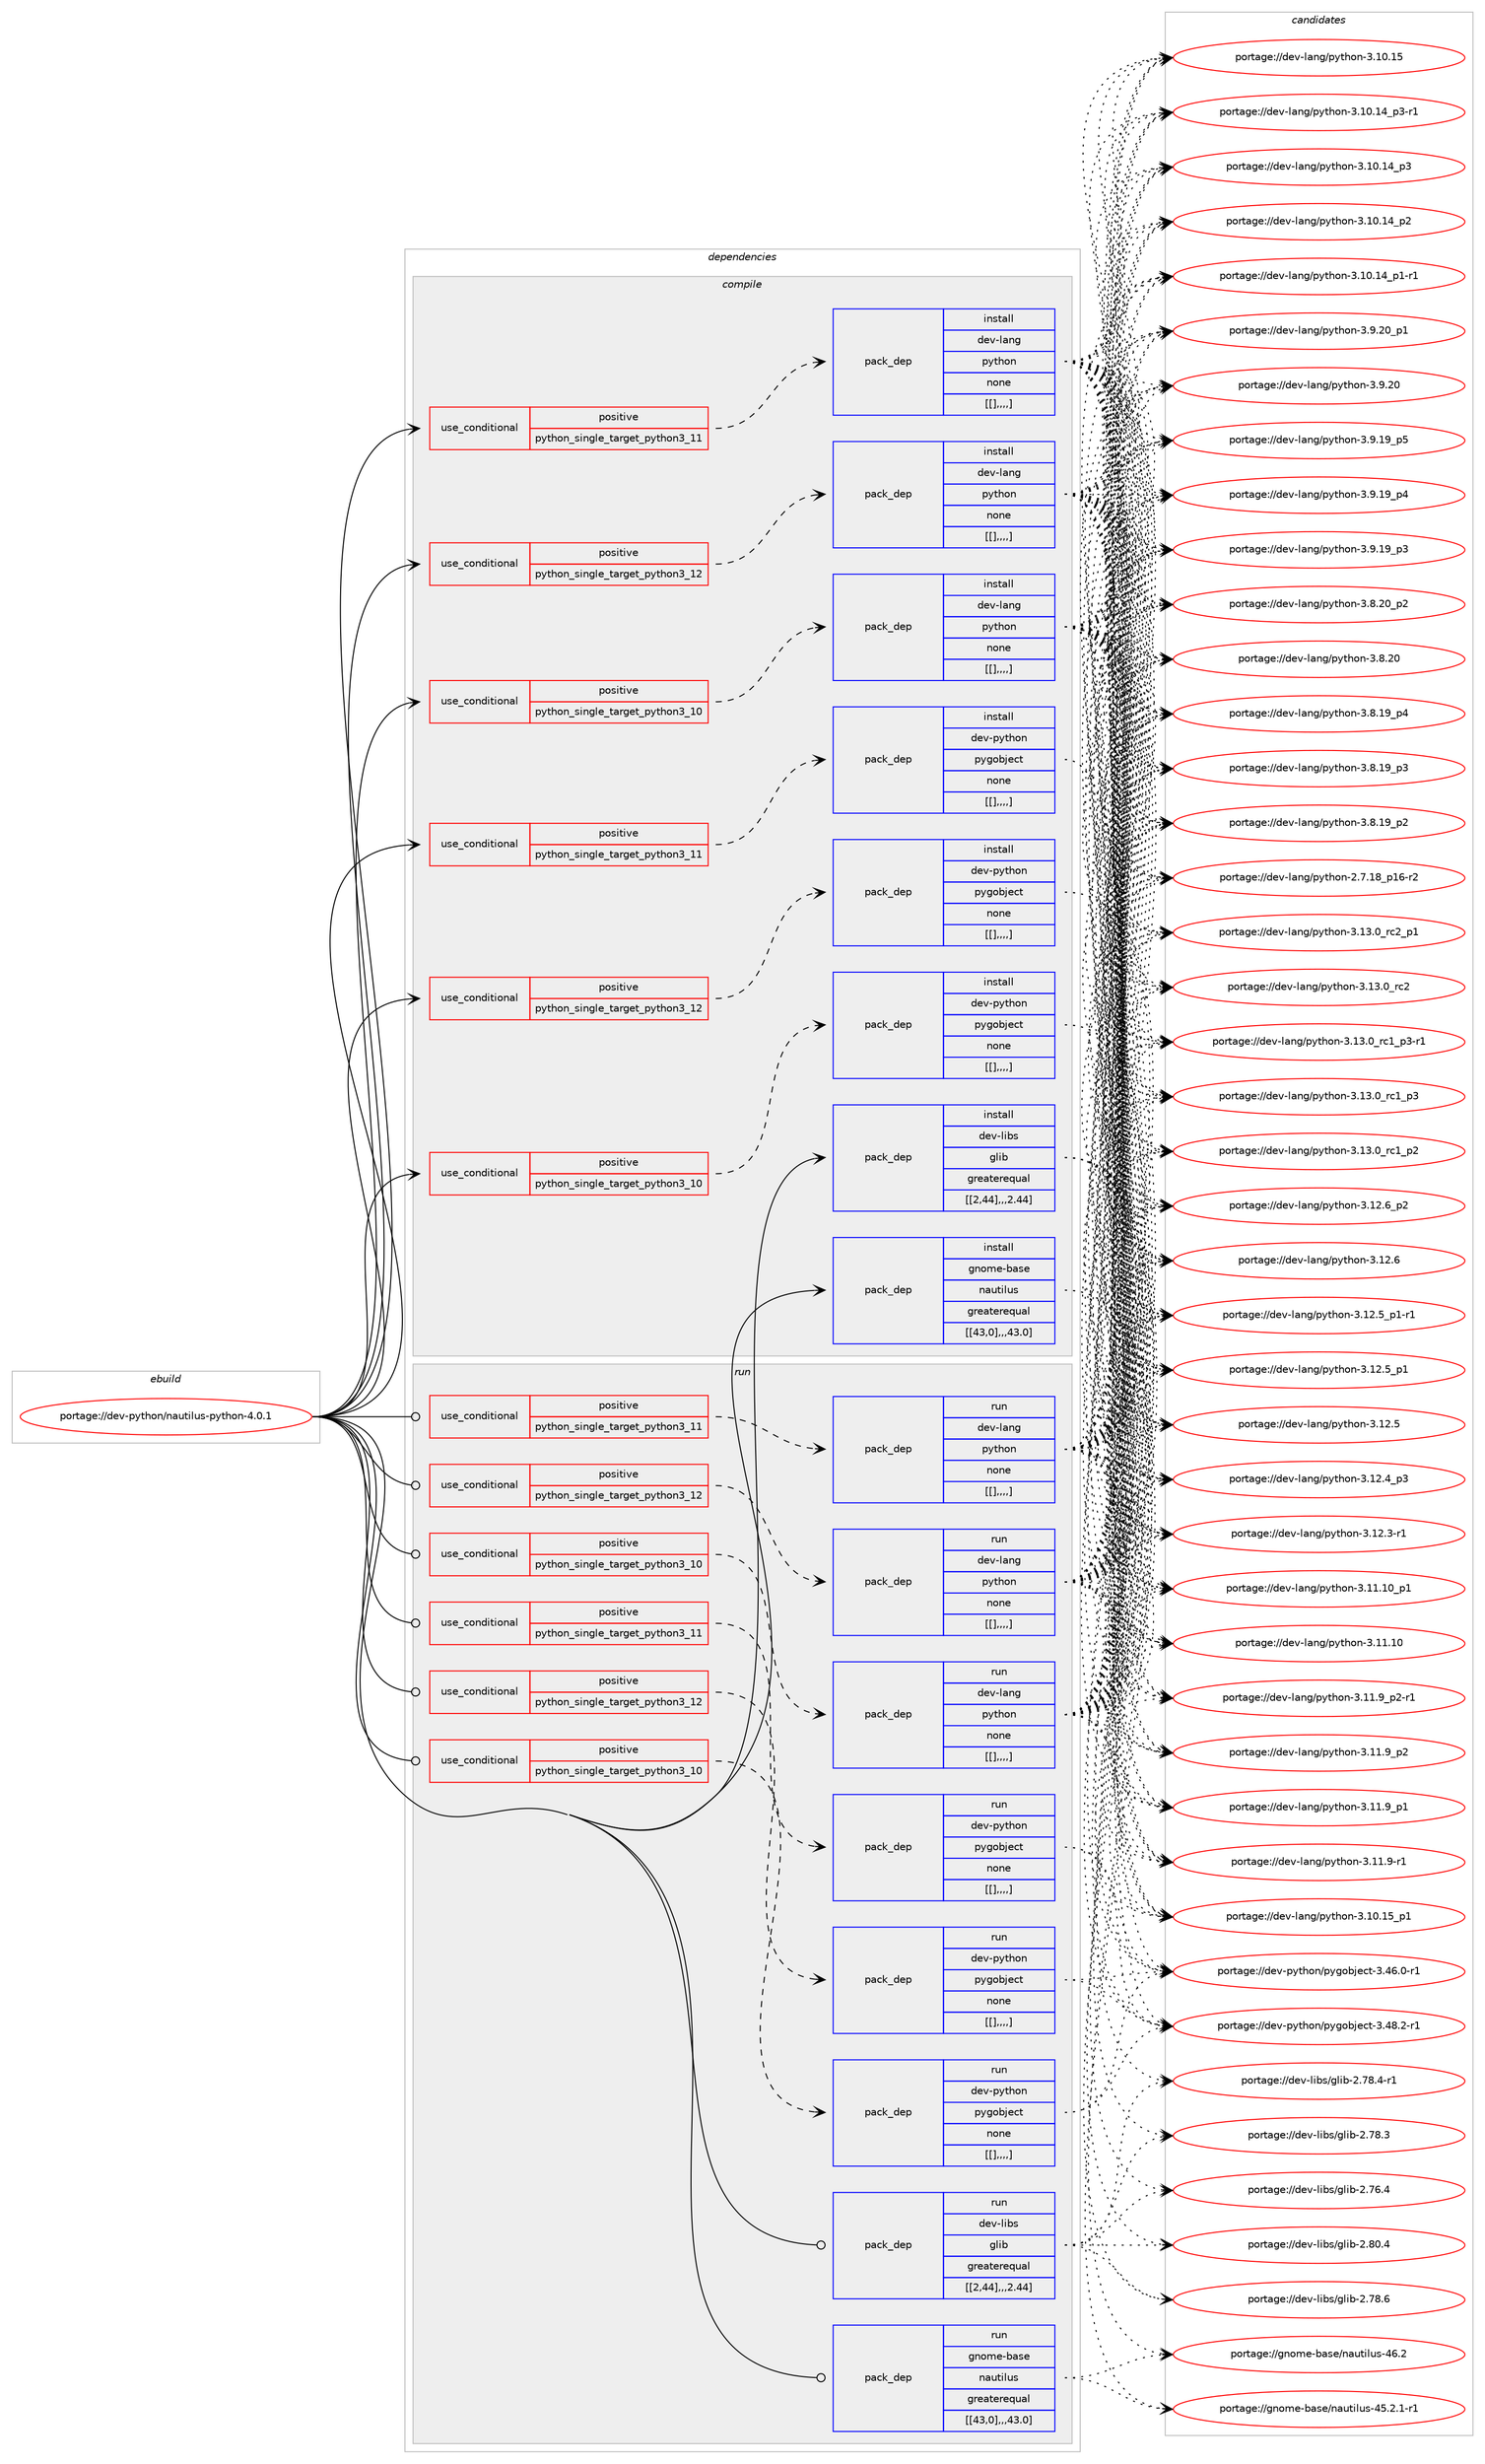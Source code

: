 digraph prolog {

# *************
# Graph options
# *************

newrank=true;
concentrate=true;
compound=true;
graph [rankdir=LR,fontname=Helvetica,fontsize=10,ranksep=1.5];#, ranksep=2.5, nodesep=0.2];
edge  [arrowhead=vee];
node  [fontname=Helvetica,fontsize=10];

# **********
# The ebuild
# **********

subgraph cluster_leftcol {
color=gray;
label=<<i>ebuild</i>>;
id [label="portage://dev-python/nautilus-python-4.0.1", color=red, width=4, href="../dev-python/nautilus-python-4.0.1.svg"];
}

# ****************
# The dependencies
# ****************

subgraph cluster_midcol {
color=gray;
label=<<i>dependencies</i>>;
subgraph cluster_compile {
fillcolor="#eeeeee";
style=filled;
label=<<i>compile</i>>;
subgraph cond36413 {
dependency154293 [label=<<TABLE BORDER="0" CELLBORDER="1" CELLSPACING="0" CELLPADDING="4"><TR><TD ROWSPAN="3" CELLPADDING="10">use_conditional</TD></TR><TR><TD>positive</TD></TR><TR><TD>python_single_target_python3_10</TD></TR></TABLE>>, shape=none, color=red];
subgraph pack116666 {
dependency154294 [label=<<TABLE BORDER="0" CELLBORDER="1" CELLSPACING="0" CELLPADDING="4" WIDTH="220"><TR><TD ROWSPAN="6" CELLPADDING="30">pack_dep</TD></TR><TR><TD WIDTH="110">install</TD></TR><TR><TD>dev-lang</TD></TR><TR><TD>python</TD></TR><TR><TD>none</TD></TR><TR><TD>[[],,,,]</TD></TR></TABLE>>, shape=none, color=blue];
}
dependency154293:e -> dependency154294:w [weight=20,style="dashed",arrowhead="vee"];
}
id:e -> dependency154293:w [weight=20,style="solid",arrowhead="vee"];
subgraph cond36414 {
dependency154295 [label=<<TABLE BORDER="0" CELLBORDER="1" CELLSPACING="0" CELLPADDING="4"><TR><TD ROWSPAN="3" CELLPADDING="10">use_conditional</TD></TR><TR><TD>positive</TD></TR><TR><TD>python_single_target_python3_10</TD></TR></TABLE>>, shape=none, color=red];
subgraph pack116667 {
dependency154296 [label=<<TABLE BORDER="0" CELLBORDER="1" CELLSPACING="0" CELLPADDING="4" WIDTH="220"><TR><TD ROWSPAN="6" CELLPADDING="30">pack_dep</TD></TR><TR><TD WIDTH="110">install</TD></TR><TR><TD>dev-python</TD></TR><TR><TD>pygobject</TD></TR><TR><TD>none</TD></TR><TR><TD>[[],,,,]</TD></TR></TABLE>>, shape=none, color=blue];
}
dependency154295:e -> dependency154296:w [weight=20,style="dashed",arrowhead="vee"];
}
id:e -> dependency154295:w [weight=20,style="solid",arrowhead="vee"];
subgraph cond36415 {
dependency154297 [label=<<TABLE BORDER="0" CELLBORDER="1" CELLSPACING="0" CELLPADDING="4"><TR><TD ROWSPAN="3" CELLPADDING="10">use_conditional</TD></TR><TR><TD>positive</TD></TR><TR><TD>python_single_target_python3_11</TD></TR></TABLE>>, shape=none, color=red];
subgraph pack116668 {
dependency154298 [label=<<TABLE BORDER="0" CELLBORDER="1" CELLSPACING="0" CELLPADDING="4" WIDTH="220"><TR><TD ROWSPAN="6" CELLPADDING="30">pack_dep</TD></TR><TR><TD WIDTH="110">install</TD></TR><TR><TD>dev-lang</TD></TR><TR><TD>python</TD></TR><TR><TD>none</TD></TR><TR><TD>[[],,,,]</TD></TR></TABLE>>, shape=none, color=blue];
}
dependency154297:e -> dependency154298:w [weight=20,style="dashed",arrowhead="vee"];
}
id:e -> dependency154297:w [weight=20,style="solid",arrowhead="vee"];
subgraph cond36416 {
dependency154299 [label=<<TABLE BORDER="0" CELLBORDER="1" CELLSPACING="0" CELLPADDING="4"><TR><TD ROWSPAN="3" CELLPADDING="10">use_conditional</TD></TR><TR><TD>positive</TD></TR><TR><TD>python_single_target_python3_11</TD></TR></TABLE>>, shape=none, color=red];
subgraph pack116669 {
dependency154300 [label=<<TABLE BORDER="0" CELLBORDER="1" CELLSPACING="0" CELLPADDING="4" WIDTH="220"><TR><TD ROWSPAN="6" CELLPADDING="30">pack_dep</TD></TR><TR><TD WIDTH="110">install</TD></TR><TR><TD>dev-python</TD></TR><TR><TD>pygobject</TD></TR><TR><TD>none</TD></TR><TR><TD>[[],,,,]</TD></TR></TABLE>>, shape=none, color=blue];
}
dependency154299:e -> dependency154300:w [weight=20,style="dashed",arrowhead="vee"];
}
id:e -> dependency154299:w [weight=20,style="solid",arrowhead="vee"];
subgraph cond36417 {
dependency154301 [label=<<TABLE BORDER="0" CELLBORDER="1" CELLSPACING="0" CELLPADDING="4"><TR><TD ROWSPAN="3" CELLPADDING="10">use_conditional</TD></TR><TR><TD>positive</TD></TR><TR><TD>python_single_target_python3_12</TD></TR></TABLE>>, shape=none, color=red];
subgraph pack116670 {
dependency154302 [label=<<TABLE BORDER="0" CELLBORDER="1" CELLSPACING="0" CELLPADDING="4" WIDTH="220"><TR><TD ROWSPAN="6" CELLPADDING="30">pack_dep</TD></TR><TR><TD WIDTH="110">install</TD></TR><TR><TD>dev-lang</TD></TR><TR><TD>python</TD></TR><TR><TD>none</TD></TR><TR><TD>[[],,,,]</TD></TR></TABLE>>, shape=none, color=blue];
}
dependency154301:e -> dependency154302:w [weight=20,style="dashed",arrowhead="vee"];
}
id:e -> dependency154301:w [weight=20,style="solid",arrowhead="vee"];
subgraph cond36418 {
dependency154303 [label=<<TABLE BORDER="0" CELLBORDER="1" CELLSPACING="0" CELLPADDING="4"><TR><TD ROWSPAN="3" CELLPADDING="10">use_conditional</TD></TR><TR><TD>positive</TD></TR><TR><TD>python_single_target_python3_12</TD></TR></TABLE>>, shape=none, color=red];
subgraph pack116671 {
dependency154304 [label=<<TABLE BORDER="0" CELLBORDER="1" CELLSPACING="0" CELLPADDING="4" WIDTH="220"><TR><TD ROWSPAN="6" CELLPADDING="30">pack_dep</TD></TR><TR><TD WIDTH="110">install</TD></TR><TR><TD>dev-python</TD></TR><TR><TD>pygobject</TD></TR><TR><TD>none</TD></TR><TR><TD>[[],,,,]</TD></TR></TABLE>>, shape=none, color=blue];
}
dependency154303:e -> dependency154304:w [weight=20,style="dashed",arrowhead="vee"];
}
id:e -> dependency154303:w [weight=20,style="solid",arrowhead="vee"];
subgraph pack116672 {
dependency154305 [label=<<TABLE BORDER="0" CELLBORDER="1" CELLSPACING="0" CELLPADDING="4" WIDTH="220"><TR><TD ROWSPAN="6" CELLPADDING="30">pack_dep</TD></TR><TR><TD WIDTH="110">install</TD></TR><TR><TD>dev-libs</TD></TR><TR><TD>glib</TD></TR><TR><TD>greaterequal</TD></TR><TR><TD>[[2,44],,,2.44]</TD></TR></TABLE>>, shape=none, color=blue];
}
id:e -> dependency154305:w [weight=20,style="solid",arrowhead="vee"];
subgraph pack116673 {
dependency154306 [label=<<TABLE BORDER="0" CELLBORDER="1" CELLSPACING="0" CELLPADDING="4" WIDTH="220"><TR><TD ROWSPAN="6" CELLPADDING="30">pack_dep</TD></TR><TR><TD WIDTH="110">install</TD></TR><TR><TD>gnome-base</TD></TR><TR><TD>nautilus</TD></TR><TR><TD>greaterequal</TD></TR><TR><TD>[[43,0],,,43.0]</TD></TR></TABLE>>, shape=none, color=blue];
}
id:e -> dependency154306:w [weight=20,style="solid",arrowhead="vee"];
}
subgraph cluster_compileandrun {
fillcolor="#eeeeee";
style=filled;
label=<<i>compile and run</i>>;
}
subgraph cluster_run {
fillcolor="#eeeeee";
style=filled;
label=<<i>run</i>>;
subgraph cond36419 {
dependency154307 [label=<<TABLE BORDER="0" CELLBORDER="1" CELLSPACING="0" CELLPADDING="4"><TR><TD ROWSPAN="3" CELLPADDING="10">use_conditional</TD></TR><TR><TD>positive</TD></TR><TR><TD>python_single_target_python3_10</TD></TR></TABLE>>, shape=none, color=red];
subgraph pack116674 {
dependency154308 [label=<<TABLE BORDER="0" CELLBORDER="1" CELLSPACING="0" CELLPADDING="4" WIDTH="220"><TR><TD ROWSPAN="6" CELLPADDING="30">pack_dep</TD></TR><TR><TD WIDTH="110">run</TD></TR><TR><TD>dev-lang</TD></TR><TR><TD>python</TD></TR><TR><TD>none</TD></TR><TR><TD>[[],,,,]</TD></TR></TABLE>>, shape=none, color=blue];
}
dependency154307:e -> dependency154308:w [weight=20,style="dashed",arrowhead="vee"];
}
id:e -> dependency154307:w [weight=20,style="solid",arrowhead="odot"];
subgraph cond36420 {
dependency154309 [label=<<TABLE BORDER="0" CELLBORDER="1" CELLSPACING="0" CELLPADDING="4"><TR><TD ROWSPAN="3" CELLPADDING="10">use_conditional</TD></TR><TR><TD>positive</TD></TR><TR><TD>python_single_target_python3_10</TD></TR></TABLE>>, shape=none, color=red];
subgraph pack116675 {
dependency154310 [label=<<TABLE BORDER="0" CELLBORDER="1" CELLSPACING="0" CELLPADDING="4" WIDTH="220"><TR><TD ROWSPAN="6" CELLPADDING="30">pack_dep</TD></TR><TR><TD WIDTH="110">run</TD></TR><TR><TD>dev-python</TD></TR><TR><TD>pygobject</TD></TR><TR><TD>none</TD></TR><TR><TD>[[],,,,]</TD></TR></TABLE>>, shape=none, color=blue];
}
dependency154309:e -> dependency154310:w [weight=20,style="dashed",arrowhead="vee"];
}
id:e -> dependency154309:w [weight=20,style="solid",arrowhead="odot"];
subgraph cond36421 {
dependency154311 [label=<<TABLE BORDER="0" CELLBORDER="1" CELLSPACING="0" CELLPADDING="4"><TR><TD ROWSPAN="3" CELLPADDING="10">use_conditional</TD></TR><TR><TD>positive</TD></TR><TR><TD>python_single_target_python3_11</TD></TR></TABLE>>, shape=none, color=red];
subgraph pack116676 {
dependency154312 [label=<<TABLE BORDER="0" CELLBORDER="1" CELLSPACING="0" CELLPADDING="4" WIDTH="220"><TR><TD ROWSPAN="6" CELLPADDING="30">pack_dep</TD></TR><TR><TD WIDTH="110">run</TD></TR><TR><TD>dev-lang</TD></TR><TR><TD>python</TD></TR><TR><TD>none</TD></TR><TR><TD>[[],,,,]</TD></TR></TABLE>>, shape=none, color=blue];
}
dependency154311:e -> dependency154312:w [weight=20,style="dashed",arrowhead="vee"];
}
id:e -> dependency154311:w [weight=20,style="solid",arrowhead="odot"];
subgraph cond36422 {
dependency154313 [label=<<TABLE BORDER="0" CELLBORDER="1" CELLSPACING="0" CELLPADDING="4"><TR><TD ROWSPAN="3" CELLPADDING="10">use_conditional</TD></TR><TR><TD>positive</TD></TR><TR><TD>python_single_target_python3_11</TD></TR></TABLE>>, shape=none, color=red];
subgraph pack116677 {
dependency154314 [label=<<TABLE BORDER="0" CELLBORDER="1" CELLSPACING="0" CELLPADDING="4" WIDTH="220"><TR><TD ROWSPAN="6" CELLPADDING="30">pack_dep</TD></TR><TR><TD WIDTH="110">run</TD></TR><TR><TD>dev-python</TD></TR><TR><TD>pygobject</TD></TR><TR><TD>none</TD></TR><TR><TD>[[],,,,]</TD></TR></TABLE>>, shape=none, color=blue];
}
dependency154313:e -> dependency154314:w [weight=20,style="dashed",arrowhead="vee"];
}
id:e -> dependency154313:w [weight=20,style="solid",arrowhead="odot"];
subgraph cond36423 {
dependency154315 [label=<<TABLE BORDER="0" CELLBORDER="1" CELLSPACING="0" CELLPADDING="4"><TR><TD ROWSPAN="3" CELLPADDING="10">use_conditional</TD></TR><TR><TD>positive</TD></TR><TR><TD>python_single_target_python3_12</TD></TR></TABLE>>, shape=none, color=red];
subgraph pack116678 {
dependency154316 [label=<<TABLE BORDER="0" CELLBORDER="1" CELLSPACING="0" CELLPADDING="4" WIDTH="220"><TR><TD ROWSPAN="6" CELLPADDING="30">pack_dep</TD></TR><TR><TD WIDTH="110">run</TD></TR><TR><TD>dev-lang</TD></TR><TR><TD>python</TD></TR><TR><TD>none</TD></TR><TR><TD>[[],,,,]</TD></TR></TABLE>>, shape=none, color=blue];
}
dependency154315:e -> dependency154316:w [weight=20,style="dashed",arrowhead="vee"];
}
id:e -> dependency154315:w [weight=20,style="solid",arrowhead="odot"];
subgraph cond36424 {
dependency154317 [label=<<TABLE BORDER="0" CELLBORDER="1" CELLSPACING="0" CELLPADDING="4"><TR><TD ROWSPAN="3" CELLPADDING="10">use_conditional</TD></TR><TR><TD>positive</TD></TR><TR><TD>python_single_target_python3_12</TD></TR></TABLE>>, shape=none, color=red];
subgraph pack116679 {
dependency154318 [label=<<TABLE BORDER="0" CELLBORDER="1" CELLSPACING="0" CELLPADDING="4" WIDTH="220"><TR><TD ROWSPAN="6" CELLPADDING="30">pack_dep</TD></TR><TR><TD WIDTH="110">run</TD></TR><TR><TD>dev-python</TD></TR><TR><TD>pygobject</TD></TR><TR><TD>none</TD></TR><TR><TD>[[],,,,]</TD></TR></TABLE>>, shape=none, color=blue];
}
dependency154317:e -> dependency154318:w [weight=20,style="dashed",arrowhead="vee"];
}
id:e -> dependency154317:w [weight=20,style="solid",arrowhead="odot"];
subgraph pack116680 {
dependency154319 [label=<<TABLE BORDER="0" CELLBORDER="1" CELLSPACING="0" CELLPADDING="4" WIDTH="220"><TR><TD ROWSPAN="6" CELLPADDING="30">pack_dep</TD></TR><TR><TD WIDTH="110">run</TD></TR><TR><TD>dev-libs</TD></TR><TR><TD>glib</TD></TR><TR><TD>greaterequal</TD></TR><TR><TD>[[2,44],,,2.44]</TD></TR></TABLE>>, shape=none, color=blue];
}
id:e -> dependency154319:w [weight=20,style="solid",arrowhead="odot"];
subgraph pack116681 {
dependency154320 [label=<<TABLE BORDER="0" CELLBORDER="1" CELLSPACING="0" CELLPADDING="4" WIDTH="220"><TR><TD ROWSPAN="6" CELLPADDING="30">pack_dep</TD></TR><TR><TD WIDTH="110">run</TD></TR><TR><TD>gnome-base</TD></TR><TR><TD>nautilus</TD></TR><TR><TD>greaterequal</TD></TR><TR><TD>[[43,0],,,43.0]</TD></TR></TABLE>>, shape=none, color=blue];
}
id:e -> dependency154320:w [weight=20,style="solid",arrowhead="odot"];
}
}

# **************
# The candidates
# **************

subgraph cluster_choices {
rank=same;
color=gray;
label=<<i>candidates</i>>;

subgraph choice116666 {
color=black;
nodesep=1;
choice100101118451089711010347112121116104111110455146495146489511499509511249 [label="portage://dev-lang/python-3.13.0_rc2_p1", color=red, width=4,href="../dev-lang/python-3.13.0_rc2_p1.svg"];
choice10010111845108971101034711212111610411111045514649514648951149950 [label="portage://dev-lang/python-3.13.0_rc2", color=red, width=4,href="../dev-lang/python-3.13.0_rc2.svg"];
choice1001011184510897110103471121211161041111104551464951464895114994995112514511449 [label="portage://dev-lang/python-3.13.0_rc1_p3-r1", color=red, width=4,href="../dev-lang/python-3.13.0_rc1_p3-r1.svg"];
choice100101118451089711010347112121116104111110455146495146489511499499511251 [label="portage://dev-lang/python-3.13.0_rc1_p3", color=red, width=4,href="../dev-lang/python-3.13.0_rc1_p3.svg"];
choice100101118451089711010347112121116104111110455146495146489511499499511250 [label="portage://dev-lang/python-3.13.0_rc1_p2", color=red, width=4,href="../dev-lang/python-3.13.0_rc1_p2.svg"];
choice100101118451089711010347112121116104111110455146495046549511250 [label="portage://dev-lang/python-3.12.6_p2", color=red, width=4,href="../dev-lang/python-3.12.6_p2.svg"];
choice10010111845108971101034711212111610411111045514649504654 [label="portage://dev-lang/python-3.12.6", color=red, width=4,href="../dev-lang/python-3.12.6.svg"];
choice1001011184510897110103471121211161041111104551464950465395112494511449 [label="portage://dev-lang/python-3.12.5_p1-r1", color=red, width=4,href="../dev-lang/python-3.12.5_p1-r1.svg"];
choice100101118451089711010347112121116104111110455146495046539511249 [label="portage://dev-lang/python-3.12.5_p1", color=red, width=4,href="../dev-lang/python-3.12.5_p1.svg"];
choice10010111845108971101034711212111610411111045514649504653 [label="portage://dev-lang/python-3.12.5", color=red, width=4,href="../dev-lang/python-3.12.5.svg"];
choice100101118451089711010347112121116104111110455146495046529511251 [label="portage://dev-lang/python-3.12.4_p3", color=red, width=4,href="../dev-lang/python-3.12.4_p3.svg"];
choice100101118451089711010347112121116104111110455146495046514511449 [label="portage://dev-lang/python-3.12.3-r1", color=red, width=4,href="../dev-lang/python-3.12.3-r1.svg"];
choice10010111845108971101034711212111610411111045514649494649489511249 [label="portage://dev-lang/python-3.11.10_p1", color=red, width=4,href="../dev-lang/python-3.11.10_p1.svg"];
choice1001011184510897110103471121211161041111104551464949464948 [label="portage://dev-lang/python-3.11.10", color=red, width=4,href="../dev-lang/python-3.11.10.svg"];
choice1001011184510897110103471121211161041111104551464949465795112504511449 [label="portage://dev-lang/python-3.11.9_p2-r1", color=red, width=4,href="../dev-lang/python-3.11.9_p2-r1.svg"];
choice100101118451089711010347112121116104111110455146494946579511250 [label="portage://dev-lang/python-3.11.9_p2", color=red, width=4,href="../dev-lang/python-3.11.9_p2.svg"];
choice100101118451089711010347112121116104111110455146494946579511249 [label="portage://dev-lang/python-3.11.9_p1", color=red, width=4,href="../dev-lang/python-3.11.9_p1.svg"];
choice100101118451089711010347112121116104111110455146494946574511449 [label="portage://dev-lang/python-3.11.9-r1", color=red, width=4,href="../dev-lang/python-3.11.9-r1.svg"];
choice10010111845108971101034711212111610411111045514649484649539511249 [label="portage://dev-lang/python-3.10.15_p1", color=red, width=4,href="../dev-lang/python-3.10.15_p1.svg"];
choice1001011184510897110103471121211161041111104551464948464953 [label="portage://dev-lang/python-3.10.15", color=red, width=4,href="../dev-lang/python-3.10.15.svg"];
choice100101118451089711010347112121116104111110455146494846495295112514511449 [label="portage://dev-lang/python-3.10.14_p3-r1", color=red, width=4,href="../dev-lang/python-3.10.14_p3-r1.svg"];
choice10010111845108971101034711212111610411111045514649484649529511251 [label="portage://dev-lang/python-3.10.14_p3", color=red, width=4,href="../dev-lang/python-3.10.14_p3.svg"];
choice10010111845108971101034711212111610411111045514649484649529511250 [label="portage://dev-lang/python-3.10.14_p2", color=red, width=4,href="../dev-lang/python-3.10.14_p2.svg"];
choice100101118451089711010347112121116104111110455146494846495295112494511449 [label="portage://dev-lang/python-3.10.14_p1-r1", color=red, width=4,href="../dev-lang/python-3.10.14_p1-r1.svg"];
choice100101118451089711010347112121116104111110455146574650489511249 [label="portage://dev-lang/python-3.9.20_p1", color=red, width=4,href="../dev-lang/python-3.9.20_p1.svg"];
choice10010111845108971101034711212111610411111045514657465048 [label="portage://dev-lang/python-3.9.20", color=red, width=4,href="../dev-lang/python-3.9.20.svg"];
choice100101118451089711010347112121116104111110455146574649579511253 [label="portage://dev-lang/python-3.9.19_p5", color=red, width=4,href="../dev-lang/python-3.9.19_p5.svg"];
choice100101118451089711010347112121116104111110455146574649579511252 [label="portage://dev-lang/python-3.9.19_p4", color=red, width=4,href="../dev-lang/python-3.9.19_p4.svg"];
choice100101118451089711010347112121116104111110455146574649579511251 [label="portage://dev-lang/python-3.9.19_p3", color=red, width=4,href="../dev-lang/python-3.9.19_p3.svg"];
choice100101118451089711010347112121116104111110455146564650489511250 [label="portage://dev-lang/python-3.8.20_p2", color=red, width=4,href="../dev-lang/python-3.8.20_p2.svg"];
choice10010111845108971101034711212111610411111045514656465048 [label="portage://dev-lang/python-3.8.20", color=red, width=4,href="../dev-lang/python-3.8.20.svg"];
choice100101118451089711010347112121116104111110455146564649579511252 [label="portage://dev-lang/python-3.8.19_p4", color=red, width=4,href="../dev-lang/python-3.8.19_p4.svg"];
choice100101118451089711010347112121116104111110455146564649579511251 [label="portage://dev-lang/python-3.8.19_p3", color=red, width=4,href="../dev-lang/python-3.8.19_p3.svg"];
choice100101118451089711010347112121116104111110455146564649579511250 [label="portage://dev-lang/python-3.8.19_p2", color=red, width=4,href="../dev-lang/python-3.8.19_p2.svg"];
choice100101118451089711010347112121116104111110455046554649569511249544511450 [label="portage://dev-lang/python-2.7.18_p16-r2", color=red, width=4,href="../dev-lang/python-2.7.18_p16-r2.svg"];
dependency154294:e -> choice100101118451089711010347112121116104111110455146495146489511499509511249:w [style=dotted,weight="100"];
dependency154294:e -> choice10010111845108971101034711212111610411111045514649514648951149950:w [style=dotted,weight="100"];
dependency154294:e -> choice1001011184510897110103471121211161041111104551464951464895114994995112514511449:w [style=dotted,weight="100"];
dependency154294:e -> choice100101118451089711010347112121116104111110455146495146489511499499511251:w [style=dotted,weight="100"];
dependency154294:e -> choice100101118451089711010347112121116104111110455146495146489511499499511250:w [style=dotted,weight="100"];
dependency154294:e -> choice100101118451089711010347112121116104111110455146495046549511250:w [style=dotted,weight="100"];
dependency154294:e -> choice10010111845108971101034711212111610411111045514649504654:w [style=dotted,weight="100"];
dependency154294:e -> choice1001011184510897110103471121211161041111104551464950465395112494511449:w [style=dotted,weight="100"];
dependency154294:e -> choice100101118451089711010347112121116104111110455146495046539511249:w [style=dotted,weight="100"];
dependency154294:e -> choice10010111845108971101034711212111610411111045514649504653:w [style=dotted,weight="100"];
dependency154294:e -> choice100101118451089711010347112121116104111110455146495046529511251:w [style=dotted,weight="100"];
dependency154294:e -> choice100101118451089711010347112121116104111110455146495046514511449:w [style=dotted,weight="100"];
dependency154294:e -> choice10010111845108971101034711212111610411111045514649494649489511249:w [style=dotted,weight="100"];
dependency154294:e -> choice1001011184510897110103471121211161041111104551464949464948:w [style=dotted,weight="100"];
dependency154294:e -> choice1001011184510897110103471121211161041111104551464949465795112504511449:w [style=dotted,weight="100"];
dependency154294:e -> choice100101118451089711010347112121116104111110455146494946579511250:w [style=dotted,weight="100"];
dependency154294:e -> choice100101118451089711010347112121116104111110455146494946579511249:w [style=dotted,weight="100"];
dependency154294:e -> choice100101118451089711010347112121116104111110455146494946574511449:w [style=dotted,weight="100"];
dependency154294:e -> choice10010111845108971101034711212111610411111045514649484649539511249:w [style=dotted,weight="100"];
dependency154294:e -> choice1001011184510897110103471121211161041111104551464948464953:w [style=dotted,weight="100"];
dependency154294:e -> choice100101118451089711010347112121116104111110455146494846495295112514511449:w [style=dotted,weight="100"];
dependency154294:e -> choice10010111845108971101034711212111610411111045514649484649529511251:w [style=dotted,weight="100"];
dependency154294:e -> choice10010111845108971101034711212111610411111045514649484649529511250:w [style=dotted,weight="100"];
dependency154294:e -> choice100101118451089711010347112121116104111110455146494846495295112494511449:w [style=dotted,weight="100"];
dependency154294:e -> choice100101118451089711010347112121116104111110455146574650489511249:w [style=dotted,weight="100"];
dependency154294:e -> choice10010111845108971101034711212111610411111045514657465048:w [style=dotted,weight="100"];
dependency154294:e -> choice100101118451089711010347112121116104111110455146574649579511253:w [style=dotted,weight="100"];
dependency154294:e -> choice100101118451089711010347112121116104111110455146574649579511252:w [style=dotted,weight="100"];
dependency154294:e -> choice100101118451089711010347112121116104111110455146574649579511251:w [style=dotted,weight="100"];
dependency154294:e -> choice100101118451089711010347112121116104111110455146564650489511250:w [style=dotted,weight="100"];
dependency154294:e -> choice10010111845108971101034711212111610411111045514656465048:w [style=dotted,weight="100"];
dependency154294:e -> choice100101118451089711010347112121116104111110455146564649579511252:w [style=dotted,weight="100"];
dependency154294:e -> choice100101118451089711010347112121116104111110455146564649579511251:w [style=dotted,weight="100"];
dependency154294:e -> choice100101118451089711010347112121116104111110455146564649579511250:w [style=dotted,weight="100"];
dependency154294:e -> choice100101118451089711010347112121116104111110455046554649569511249544511450:w [style=dotted,weight="100"];
}
subgraph choice116667 {
color=black;
nodesep=1;
choice10010111845112121116104111110471121211031119810610199116455146525646504511449 [label="portage://dev-python/pygobject-3.48.2-r1", color=red, width=4,href="../dev-python/pygobject-3.48.2-r1.svg"];
choice10010111845112121116104111110471121211031119810610199116455146525446484511449 [label="portage://dev-python/pygobject-3.46.0-r1", color=red, width=4,href="../dev-python/pygobject-3.46.0-r1.svg"];
dependency154296:e -> choice10010111845112121116104111110471121211031119810610199116455146525646504511449:w [style=dotted,weight="100"];
dependency154296:e -> choice10010111845112121116104111110471121211031119810610199116455146525446484511449:w [style=dotted,weight="100"];
}
subgraph choice116668 {
color=black;
nodesep=1;
choice100101118451089711010347112121116104111110455146495146489511499509511249 [label="portage://dev-lang/python-3.13.0_rc2_p1", color=red, width=4,href="../dev-lang/python-3.13.0_rc2_p1.svg"];
choice10010111845108971101034711212111610411111045514649514648951149950 [label="portage://dev-lang/python-3.13.0_rc2", color=red, width=4,href="../dev-lang/python-3.13.0_rc2.svg"];
choice1001011184510897110103471121211161041111104551464951464895114994995112514511449 [label="portage://dev-lang/python-3.13.0_rc1_p3-r1", color=red, width=4,href="../dev-lang/python-3.13.0_rc1_p3-r1.svg"];
choice100101118451089711010347112121116104111110455146495146489511499499511251 [label="portage://dev-lang/python-3.13.0_rc1_p3", color=red, width=4,href="../dev-lang/python-3.13.0_rc1_p3.svg"];
choice100101118451089711010347112121116104111110455146495146489511499499511250 [label="portage://dev-lang/python-3.13.0_rc1_p2", color=red, width=4,href="../dev-lang/python-3.13.0_rc1_p2.svg"];
choice100101118451089711010347112121116104111110455146495046549511250 [label="portage://dev-lang/python-3.12.6_p2", color=red, width=4,href="../dev-lang/python-3.12.6_p2.svg"];
choice10010111845108971101034711212111610411111045514649504654 [label="portage://dev-lang/python-3.12.6", color=red, width=4,href="../dev-lang/python-3.12.6.svg"];
choice1001011184510897110103471121211161041111104551464950465395112494511449 [label="portage://dev-lang/python-3.12.5_p1-r1", color=red, width=4,href="../dev-lang/python-3.12.5_p1-r1.svg"];
choice100101118451089711010347112121116104111110455146495046539511249 [label="portage://dev-lang/python-3.12.5_p1", color=red, width=4,href="../dev-lang/python-3.12.5_p1.svg"];
choice10010111845108971101034711212111610411111045514649504653 [label="portage://dev-lang/python-3.12.5", color=red, width=4,href="../dev-lang/python-3.12.5.svg"];
choice100101118451089711010347112121116104111110455146495046529511251 [label="portage://dev-lang/python-3.12.4_p3", color=red, width=4,href="../dev-lang/python-3.12.4_p3.svg"];
choice100101118451089711010347112121116104111110455146495046514511449 [label="portage://dev-lang/python-3.12.3-r1", color=red, width=4,href="../dev-lang/python-3.12.3-r1.svg"];
choice10010111845108971101034711212111610411111045514649494649489511249 [label="portage://dev-lang/python-3.11.10_p1", color=red, width=4,href="../dev-lang/python-3.11.10_p1.svg"];
choice1001011184510897110103471121211161041111104551464949464948 [label="portage://dev-lang/python-3.11.10", color=red, width=4,href="../dev-lang/python-3.11.10.svg"];
choice1001011184510897110103471121211161041111104551464949465795112504511449 [label="portage://dev-lang/python-3.11.9_p2-r1", color=red, width=4,href="../dev-lang/python-3.11.9_p2-r1.svg"];
choice100101118451089711010347112121116104111110455146494946579511250 [label="portage://dev-lang/python-3.11.9_p2", color=red, width=4,href="../dev-lang/python-3.11.9_p2.svg"];
choice100101118451089711010347112121116104111110455146494946579511249 [label="portage://dev-lang/python-3.11.9_p1", color=red, width=4,href="../dev-lang/python-3.11.9_p1.svg"];
choice100101118451089711010347112121116104111110455146494946574511449 [label="portage://dev-lang/python-3.11.9-r1", color=red, width=4,href="../dev-lang/python-3.11.9-r1.svg"];
choice10010111845108971101034711212111610411111045514649484649539511249 [label="portage://dev-lang/python-3.10.15_p1", color=red, width=4,href="../dev-lang/python-3.10.15_p1.svg"];
choice1001011184510897110103471121211161041111104551464948464953 [label="portage://dev-lang/python-3.10.15", color=red, width=4,href="../dev-lang/python-3.10.15.svg"];
choice100101118451089711010347112121116104111110455146494846495295112514511449 [label="portage://dev-lang/python-3.10.14_p3-r1", color=red, width=4,href="../dev-lang/python-3.10.14_p3-r1.svg"];
choice10010111845108971101034711212111610411111045514649484649529511251 [label="portage://dev-lang/python-3.10.14_p3", color=red, width=4,href="../dev-lang/python-3.10.14_p3.svg"];
choice10010111845108971101034711212111610411111045514649484649529511250 [label="portage://dev-lang/python-3.10.14_p2", color=red, width=4,href="../dev-lang/python-3.10.14_p2.svg"];
choice100101118451089711010347112121116104111110455146494846495295112494511449 [label="portage://dev-lang/python-3.10.14_p1-r1", color=red, width=4,href="../dev-lang/python-3.10.14_p1-r1.svg"];
choice100101118451089711010347112121116104111110455146574650489511249 [label="portage://dev-lang/python-3.9.20_p1", color=red, width=4,href="../dev-lang/python-3.9.20_p1.svg"];
choice10010111845108971101034711212111610411111045514657465048 [label="portage://dev-lang/python-3.9.20", color=red, width=4,href="../dev-lang/python-3.9.20.svg"];
choice100101118451089711010347112121116104111110455146574649579511253 [label="portage://dev-lang/python-3.9.19_p5", color=red, width=4,href="../dev-lang/python-3.9.19_p5.svg"];
choice100101118451089711010347112121116104111110455146574649579511252 [label="portage://dev-lang/python-3.9.19_p4", color=red, width=4,href="../dev-lang/python-3.9.19_p4.svg"];
choice100101118451089711010347112121116104111110455146574649579511251 [label="portage://dev-lang/python-3.9.19_p3", color=red, width=4,href="../dev-lang/python-3.9.19_p3.svg"];
choice100101118451089711010347112121116104111110455146564650489511250 [label="portage://dev-lang/python-3.8.20_p2", color=red, width=4,href="../dev-lang/python-3.8.20_p2.svg"];
choice10010111845108971101034711212111610411111045514656465048 [label="portage://dev-lang/python-3.8.20", color=red, width=4,href="../dev-lang/python-3.8.20.svg"];
choice100101118451089711010347112121116104111110455146564649579511252 [label="portage://dev-lang/python-3.8.19_p4", color=red, width=4,href="../dev-lang/python-3.8.19_p4.svg"];
choice100101118451089711010347112121116104111110455146564649579511251 [label="portage://dev-lang/python-3.8.19_p3", color=red, width=4,href="../dev-lang/python-3.8.19_p3.svg"];
choice100101118451089711010347112121116104111110455146564649579511250 [label="portage://dev-lang/python-3.8.19_p2", color=red, width=4,href="../dev-lang/python-3.8.19_p2.svg"];
choice100101118451089711010347112121116104111110455046554649569511249544511450 [label="portage://dev-lang/python-2.7.18_p16-r2", color=red, width=4,href="../dev-lang/python-2.7.18_p16-r2.svg"];
dependency154298:e -> choice100101118451089711010347112121116104111110455146495146489511499509511249:w [style=dotted,weight="100"];
dependency154298:e -> choice10010111845108971101034711212111610411111045514649514648951149950:w [style=dotted,weight="100"];
dependency154298:e -> choice1001011184510897110103471121211161041111104551464951464895114994995112514511449:w [style=dotted,weight="100"];
dependency154298:e -> choice100101118451089711010347112121116104111110455146495146489511499499511251:w [style=dotted,weight="100"];
dependency154298:e -> choice100101118451089711010347112121116104111110455146495146489511499499511250:w [style=dotted,weight="100"];
dependency154298:e -> choice100101118451089711010347112121116104111110455146495046549511250:w [style=dotted,weight="100"];
dependency154298:e -> choice10010111845108971101034711212111610411111045514649504654:w [style=dotted,weight="100"];
dependency154298:e -> choice1001011184510897110103471121211161041111104551464950465395112494511449:w [style=dotted,weight="100"];
dependency154298:e -> choice100101118451089711010347112121116104111110455146495046539511249:w [style=dotted,weight="100"];
dependency154298:e -> choice10010111845108971101034711212111610411111045514649504653:w [style=dotted,weight="100"];
dependency154298:e -> choice100101118451089711010347112121116104111110455146495046529511251:w [style=dotted,weight="100"];
dependency154298:e -> choice100101118451089711010347112121116104111110455146495046514511449:w [style=dotted,weight="100"];
dependency154298:e -> choice10010111845108971101034711212111610411111045514649494649489511249:w [style=dotted,weight="100"];
dependency154298:e -> choice1001011184510897110103471121211161041111104551464949464948:w [style=dotted,weight="100"];
dependency154298:e -> choice1001011184510897110103471121211161041111104551464949465795112504511449:w [style=dotted,weight="100"];
dependency154298:e -> choice100101118451089711010347112121116104111110455146494946579511250:w [style=dotted,weight="100"];
dependency154298:e -> choice100101118451089711010347112121116104111110455146494946579511249:w [style=dotted,weight="100"];
dependency154298:e -> choice100101118451089711010347112121116104111110455146494946574511449:w [style=dotted,weight="100"];
dependency154298:e -> choice10010111845108971101034711212111610411111045514649484649539511249:w [style=dotted,weight="100"];
dependency154298:e -> choice1001011184510897110103471121211161041111104551464948464953:w [style=dotted,weight="100"];
dependency154298:e -> choice100101118451089711010347112121116104111110455146494846495295112514511449:w [style=dotted,weight="100"];
dependency154298:e -> choice10010111845108971101034711212111610411111045514649484649529511251:w [style=dotted,weight="100"];
dependency154298:e -> choice10010111845108971101034711212111610411111045514649484649529511250:w [style=dotted,weight="100"];
dependency154298:e -> choice100101118451089711010347112121116104111110455146494846495295112494511449:w [style=dotted,weight="100"];
dependency154298:e -> choice100101118451089711010347112121116104111110455146574650489511249:w [style=dotted,weight="100"];
dependency154298:e -> choice10010111845108971101034711212111610411111045514657465048:w [style=dotted,weight="100"];
dependency154298:e -> choice100101118451089711010347112121116104111110455146574649579511253:w [style=dotted,weight="100"];
dependency154298:e -> choice100101118451089711010347112121116104111110455146574649579511252:w [style=dotted,weight="100"];
dependency154298:e -> choice100101118451089711010347112121116104111110455146574649579511251:w [style=dotted,weight="100"];
dependency154298:e -> choice100101118451089711010347112121116104111110455146564650489511250:w [style=dotted,weight="100"];
dependency154298:e -> choice10010111845108971101034711212111610411111045514656465048:w [style=dotted,weight="100"];
dependency154298:e -> choice100101118451089711010347112121116104111110455146564649579511252:w [style=dotted,weight="100"];
dependency154298:e -> choice100101118451089711010347112121116104111110455146564649579511251:w [style=dotted,weight="100"];
dependency154298:e -> choice100101118451089711010347112121116104111110455146564649579511250:w [style=dotted,weight="100"];
dependency154298:e -> choice100101118451089711010347112121116104111110455046554649569511249544511450:w [style=dotted,weight="100"];
}
subgraph choice116669 {
color=black;
nodesep=1;
choice10010111845112121116104111110471121211031119810610199116455146525646504511449 [label="portage://dev-python/pygobject-3.48.2-r1", color=red, width=4,href="../dev-python/pygobject-3.48.2-r1.svg"];
choice10010111845112121116104111110471121211031119810610199116455146525446484511449 [label="portage://dev-python/pygobject-3.46.0-r1", color=red, width=4,href="../dev-python/pygobject-3.46.0-r1.svg"];
dependency154300:e -> choice10010111845112121116104111110471121211031119810610199116455146525646504511449:w [style=dotted,weight="100"];
dependency154300:e -> choice10010111845112121116104111110471121211031119810610199116455146525446484511449:w [style=dotted,weight="100"];
}
subgraph choice116670 {
color=black;
nodesep=1;
choice100101118451089711010347112121116104111110455146495146489511499509511249 [label="portage://dev-lang/python-3.13.0_rc2_p1", color=red, width=4,href="../dev-lang/python-3.13.0_rc2_p1.svg"];
choice10010111845108971101034711212111610411111045514649514648951149950 [label="portage://dev-lang/python-3.13.0_rc2", color=red, width=4,href="../dev-lang/python-3.13.0_rc2.svg"];
choice1001011184510897110103471121211161041111104551464951464895114994995112514511449 [label="portage://dev-lang/python-3.13.0_rc1_p3-r1", color=red, width=4,href="../dev-lang/python-3.13.0_rc1_p3-r1.svg"];
choice100101118451089711010347112121116104111110455146495146489511499499511251 [label="portage://dev-lang/python-3.13.0_rc1_p3", color=red, width=4,href="../dev-lang/python-3.13.0_rc1_p3.svg"];
choice100101118451089711010347112121116104111110455146495146489511499499511250 [label="portage://dev-lang/python-3.13.0_rc1_p2", color=red, width=4,href="../dev-lang/python-3.13.0_rc1_p2.svg"];
choice100101118451089711010347112121116104111110455146495046549511250 [label="portage://dev-lang/python-3.12.6_p2", color=red, width=4,href="../dev-lang/python-3.12.6_p2.svg"];
choice10010111845108971101034711212111610411111045514649504654 [label="portage://dev-lang/python-3.12.6", color=red, width=4,href="../dev-lang/python-3.12.6.svg"];
choice1001011184510897110103471121211161041111104551464950465395112494511449 [label="portage://dev-lang/python-3.12.5_p1-r1", color=red, width=4,href="../dev-lang/python-3.12.5_p1-r1.svg"];
choice100101118451089711010347112121116104111110455146495046539511249 [label="portage://dev-lang/python-3.12.5_p1", color=red, width=4,href="../dev-lang/python-3.12.5_p1.svg"];
choice10010111845108971101034711212111610411111045514649504653 [label="portage://dev-lang/python-3.12.5", color=red, width=4,href="../dev-lang/python-3.12.5.svg"];
choice100101118451089711010347112121116104111110455146495046529511251 [label="portage://dev-lang/python-3.12.4_p3", color=red, width=4,href="../dev-lang/python-3.12.4_p3.svg"];
choice100101118451089711010347112121116104111110455146495046514511449 [label="portage://dev-lang/python-3.12.3-r1", color=red, width=4,href="../dev-lang/python-3.12.3-r1.svg"];
choice10010111845108971101034711212111610411111045514649494649489511249 [label="portage://dev-lang/python-3.11.10_p1", color=red, width=4,href="../dev-lang/python-3.11.10_p1.svg"];
choice1001011184510897110103471121211161041111104551464949464948 [label="portage://dev-lang/python-3.11.10", color=red, width=4,href="../dev-lang/python-3.11.10.svg"];
choice1001011184510897110103471121211161041111104551464949465795112504511449 [label="portage://dev-lang/python-3.11.9_p2-r1", color=red, width=4,href="../dev-lang/python-3.11.9_p2-r1.svg"];
choice100101118451089711010347112121116104111110455146494946579511250 [label="portage://dev-lang/python-3.11.9_p2", color=red, width=4,href="../dev-lang/python-3.11.9_p2.svg"];
choice100101118451089711010347112121116104111110455146494946579511249 [label="portage://dev-lang/python-3.11.9_p1", color=red, width=4,href="../dev-lang/python-3.11.9_p1.svg"];
choice100101118451089711010347112121116104111110455146494946574511449 [label="portage://dev-lang/python-3.11.9-r1", color=red, width=4,href="../dev-lang/python-3.11.9-r1.svg"];
choice10010111845108971101034711212111610411111045514649484649539511249 [label="portage://dev-lang/python-3.10.15_p1", color=red, width=4,href="../dev-lang/python-3.10.15_p1.svg"];
choice1001011184510897110103471121211161041111104551464948464953 [label="portage://dev-lang/python-3.10.15", color=red, width=4,href="../dev-lang/python-3.10.15.svg"];
choice100101118451089711010347112121116104111110455146494846495295112514511449 [label="portage://dev-lang/python-3.10.14_p3-r1", color=red, width=4,href="../dev-lang/python-3.10.14_p3-r1.svg"];
choice10010111845108971101034711212111610411111045514649484649529511251 [label="portage://dev-lang/python-3.10.14_p3", color=red, width=4,href="../dev-lang/python-3.10.14_p3.svg"];
choice10010111845108971101034711212111610411111045514649484649529511250 [label="portage://dev-lang/python-3.10.14_p2", color=red, width=4,href="../dev-lang/python-3.10.14_p2.svg"];
choice100101118451089711010347112121116104111110455146494846495295112494511449 [label="portage://dev-lang/python-3.10.14_p1-r1", color=red, width=4,href="../dev-lang/python-3.10.14_p1-r1.svg"];
choice100101118451089711010347112121116104111110455146574650489511249 [label="portage://dev-lang/python-3.9.20_p1", color=red, width=4,href="../dev-lang/python-3.9.20_p1.svg"];
choice10010111845108971101034711212111610411111045514657465048 [label="portage://dev-lang/python-3.9.20", color=red, width=4,href="../dev-lang/python-3.9.20.svg"];
choice100101118451089711010347112121116104111110455146574649579511253 [label="portage://dev-lang/python-3.9.19_p5", color=red, width=4,href="../dev-lang/python-3.9.19_p5.svg"];
choice100101118451089711010347112121116104111110455146574649579511252 [label="portage://dev-lang/python-3.9.19_p4", color=red, width=4,href="../dev-lang/python-3.9.19_p4.svg"];
choice100101118451089711010347112121116104111110455146574649579511251 [label="portage://dev-lang/python-3.9.19_p3", color=red, width=4,href="../dev-lang/python-3.9.19_p3.svg"];
choice100101118451089711010347112121116104111110455146564650489511250 [label="portage://dev-lang/python-3.8.20_p2", color=red, width=4,href="../dev-lang/python-3.8.20_p2.svg"];
choice10010111845108971101034711212111610411111045514656465048 [label="portage://dev-lang/python-3.8.20", color=red, width=4,href="../dev-lang/python-3.8.20.svg"];
choice100101118451089711010347112121116104111110455146564649579511252 [label="portage://dev-lang/python-3.8.19_p4", color=red, width=4,href="../dev-lang/python-3.8.19_p4.svg"];
choice100101118451089711010347112121116104111110455146564649579511251 [label="portage://dev-lang/python-3.8.19_p3", color=red, width=4,href="../dev-lang/python-3.8.19_p3.svg"];
choice100101118451089711010347112121116104111110455146564649579511250 [label="portage://dev-lang/python-3.8.19_p2", color=red, width=4,href="../dev-lang/python-3.8.19_p2.svg"];
choice100101118451089711010347112121116104111110455046554649569511249544511450 [label="portage://dev-lang/python-2.7.18_p16-r2", color=red, width=4,href="../dev-lang/python-2.7.18_p16-r2.svg"];
dependency154302:e -> choice100101118451089711010347112121116104111110455146495146489511499509511249:w [style=dotted,weight="100"];
dependency154302:e -> choice10010111845108971101034711212111610411111045514649514648951149950:w [style=dotted,weight="100"];
dependency154302:e -> choice1001011184510897110103471121211161041111104551464951464895114994995112514511449:w [style=dotted,weight="100"];
dependency154302:e -> choice100101118451089711010347112121116104111110455146495146489511499499511251:w [style=dotted,weight="100"];
dependency154302:e -> choice100101118451089711010347112121116104111110455146495146489511499499511250:w [style=dotted,weight="100"];
dependency154302:e -> choice100101118451089711010347112121116104111110455146495046549511250:w [style=dotted,weight="100"];
dependency154302:e -> choice10010111845108971101034711212111610411111045514649504654:w [style=dotted,weight="100"];
dependency154302:e -> choice1001011184510897110103471121211161041111104551464950465395112494511449:w [style=dotted,weight="100"];
dependency154302:e -> choice100101118451089711010347112121116104111110455146495046539511249:w [style=dotted,weight="100"];
dependency154302:e -> choice10010111845108971101034711212111610411111045514649504653:w [style=dotted,weight="100"];
dependency154302:e -> choice100101118451089711010347112121116104111110455146495046529511251:w [style=dotted,weight="100"];
dependency154302:e -> choice100101118451089711010347112121116104111110455146495046514511449:w [style=dotted,weight="100"];
dependency154302:e -> choice10010111845108971101034711212111610411111045514649494649489511249:w [style=dotted,weight="100"];
dependency154302:e -> choice1001011184510897110103471121211161041111104551464949464948:w [style=dotted,weight="100"];
dependency154302:e -> choice1001011184510897110103471121211161041111104551464949465795112504511449:w [style=dotted,weight="100"];
dependency154302:e -> choice100101118451089711010347112121116104111110455146494946579511250:w [style=dotted,weight="100"];
dependency154302:e -> choice100101118451089711010347112121116104111110455146494946579511249:w [style=dotted,weight="100"];
dependency154302:e -> choice100101118451089711010347112121116104111110455146494946574511449:w [style=dotted,weight="100"];
dependency154302:e -> choice10010111845108971101034711212111610411111045514649484649539511249:w [style=dotted,weight="100"];
dependency154302:e -> choice1001011184510897110103471121211161041111104551464948464953:w [style=dotted,weight="100"];
dependency154302:e -> choice100101118451089711010347112121116104111110455146494846495295112514511449:w [style=dotted,weight="100"];
dependency154302:e -> choice10010111845108971101034711212111610411111045514649484649529511251:w [style=dotted,weight="100"];
dependency154302:e -> choice10010111845108971101034711212111610411111045514649484649529511250:w [style=dotted,weight="100"];
dependency154302:e -> choice100101118451089711010347112121116104111110455146494846495295112494511449:w [style=dotted,weight="100"];
dependency154302:e -> choice100101118451089711010347112121116104111110455146574650489511249:w [style=dotted,weight="100"];
dependency154302:e -> choice10010111845108971101034711212111610411111045514657465048:w [style=dotted,weight="100"];
dependency154302:e -> choice100101118451089711010347112121116104111110455146574649579511253:w [style=dotted,weight="100"];
dependency154302:e -> choice100101118451089711010347112121116104111110455146574649579511252:w [style=dotted,weight="100"];
dependency154302:e -> choice100101118451089711010347112121116104111110455146574649579511251:w [style=dotted,weight="100"];
dependency154302:e -> choice100101118451089711010347112121116104111110455146564650489511250:w [style=dotted,weight="100"];
dependency154302:e -> choice10010111845108971101034711212111610411111045514656465048:w [style=dotted,weight="100"];
dependency154302:e -> choice100101118451089711010347112121116104111110455146564649579511252:w [style=dotted,weight="100"];
dependency154302:e -> choice100101118451089711010347112121116104111110455146564649579511251:w [style=dotted,weight="100"];
dependency154302:e -> choice100101118451089711010347112121116104111110455146564649579511250:w [style=dotted,weight="100"];
dependency154302:e -> choice100101118451089711010347112121116104111110455046554649569511249544511450:w [style=dotted,weight="100"];
}
subgraph choice116671 {
color=black;
nodesep=1;
choice10010111845112121116104111110471121211031119810610199116455146525646504511449 [label="portage://dev-python/pygobject-3.48.2-r1", color=red, width=4,href="../dev-python/pygobject-3.48.2-r1.svg"];
choice10010111845112121116104111110471121211031119810610199116455146525446484511449 [label="portage://dev-python/pygobject-3.46.0-r1", color=red, width=4,href="../dev-python/pygobject-3.46.0-r1.svg"];
dependency154304:e -> choice10010111845112121116104111110471121211031119810610199116455146525646504511449:w [style=dotted,weight="100"];
dependency154304:e -> choice10010111845112121116104111110471121211031119810610199116455146525446484511449:w [style=dotted,weight="100"];
}
subgraph choice116672 {
color=black;
nodesep=1;
choice1001011184510810598115471031081059845504656484652 [label="portage://dev-libs/glib-2.80.4", color=red, width=4,href="../dev-libs/glib-2.80.4.svg"];
choice1001011184510810598115471031081059845504655564654 [label="portage://dev-libs/glib-2.78.6", color=red, width=4,href="../dev-libs/glib-2.78.6.svg"];
choice10010111845108105981154710310810598455046555646524511449 [label="portage://dev-libs/glib-2.78.4-r1", color=red, width=4,href="../dev-libs/glib-2.78.4-r1.svg"];
choice1001011184510810598115471031081059845504655564651 [label="portage://dev-libs/glib-2.78.3", color=red, width=4,href="../dev-libs/glib-2.78.3.svg"];
choice1001011184510810598115471031081059845504655544652 [label="portage://dev-libs/glib-2.76.4", color=red, width=4,href="../dev-libs/glib-2.76.4.svg"];
dependency154305:e -> choice1001011184510810598115471031081059845504656484652:w [style=dotted,weight="100"];
dependency154305:e -> choice1001011184510810598115471031081059845504655564654:w [style=dotted,weight="100"];
dependency154305:e -> choice10010111845108105981154710310810598455046555646524511449:w [style=dotted,weight="100"];
dependency154305:e -> choice1001011184510810598115471031081059845504655564651:w [style=dotted,weight="100"];
dependency154305:e -> choice1001011184510810598115471031081059845504655544652:w [style=dotted,weight="100"];
}
subgraph choice116673 {
color=black;
nodesep=1;
choice10311011110910145989711510147110971171161051081171154552544650 [label="portage://gnome-base/nautilus-46.2", color=red, width=4,href="../gnome-base/nautilus-46.2.svg"];
choice1031101111091014598971151014711097117116105108117115455253465046494511449 [label="portage://gnome-base/nautilus-45.2.1-r1", color=red, width=4,href="../gnome-base/nautilus-45.2.1-r1.svg"];
dependency154306:e -> choice10311011110910145989711510147110971171161051081171154552544650:w [style=dotted,weight="100"];
dependency154306:e -> choice1031101111091014598971151014711097117116105108117115455253465046494511449:w [style=dotted,weight="100"];
}
subgraph choice116674 {
color=black;
nodesep=1;
choice100101118451089711010347112121116104111110455146495146489511499509511249 [label="portage://dev-lang/python-3.13.0_rc2_p1", color=red, width=4,href="../dev-lang/python-3.13.0_rc2_p1.svg"];
choice10010111845108971101034711212111610411111045514649514648951149950 [label="portage://dev-lang/python-3.13.0_rc2", color=red, width=4,href="../dev-lang/python-3.13.0_rc2.svg"];
choice1001011184510897110103471121211161041111104551464951464895114994995112514511449 [label="portage://dev-lang/python-3.13.0_rc1_p3-r1", color=red, width=4,href="../dev-lang/python-3.13.0_rc1_p3-r1.svg"];
choice100101118451089711010347112121116104111110455146495146489511499499511251 [label="portage://dev-lang/python-3.13.0_rc1_p3", color=red, width=4,href="../dev-lang/python-3.13.0_rc1_p3.svg"];
choice100101118451089711010347112121116104111110455146495146489511499499511250 [label="portage://dev-lang/python-3.13.0_rc1_p2", color=red, width=4,href="../dev-lang/python-3.13.0_rc1_p2.svg"];
choice100101118451089711010347112121116104111110455146495046549511250 [label="portage://dev-lang/python-3.12.6_p2", color=red, width=4,href="../dev-lang/python-3.12.6_p2.svg"];
choice10010111845108971101034711212111610411111045514649504654 [label="portage://dev-lang/python-3.12.6", color=red, width=4,href="../dev-lang/python-3.12.6.svg"];
choice1001011184510897110103471121211161041111104551464950465395112494511449 [label="portage://dev-lang/python-3.12.5_p1-r1", color=red, width=4,href="../dev-lang/python-3.12.5_p1-r1.svg"];
choice100101118451089711010347112121116104111110455146495046539511249 [label="portage://dev-lang/python-3.12.5_p1", color=red, width=4,href="../dev-lang/python-3.12.5_p1.svg"];
choice10010111845108971101034711212111610411111045514649504653 [label="portage://dev-lang/python-3.12.5", color=red, width=4,href="../dev-lang/python-3.12.5.svg"];
choice100101118451089711010347112121116104111110455146495046529511251 [label="portage://dev-lang/python-3.12.4_p3", color=red, width=4,href="../dev-lang/python-3.12.4_p3.svg"];
choice100101118451089711010347112121116104111110455146495046514511449 [label="portage://dev-lang/python-3.12.3-r1", color=red, width=4,href="../dev-lang/python-3.12.3-r1.svg"];
choice10010111845108971101034711212111610411111045514649494649489511249 [label="portage://dev-lang/python-3.11.10_p1", color=red, width=4,href="../dev-lang/python-3.11.10_p1.svg"];
choice1001011184510897110103471121211161041111104551464949464948 [label="portage://dev-lang/python-3.11.10", color=red, width=4,href="../dev-lang/python-3.11.10.svg"];
choice1001011184510897110103471121211161041111104551464949465795112504511449 [label="portage://dev-lang/python-3.11.9_p2-r1", color=red, width=4,href="../dev-lang/python-3.11.9_p2-r1.svg"];
choice100101118451089711010347112121116104111110455146494946579511250 [label="portage://dev-lang/python-3.11.9_p2", color=red, width=4,href="../dev-lang/python-3.11.9_p2.svg"];
choice100101118451089711010347112121116104111110455146494946579511249 [label="portage://dev-lang/python-3.11.9_p1", color=red, width=4,href="../dev-lang/python-3.11.9_p1.svg"];
choice100101118451089711010347112121116104111110455146494946574511449 [label="portage://dev-lang/python-3.11.9-r1", color=red, width=4,href="../dev-lang/python-3.11.9-r1.svg"];
choice10010111845108971101034711212111610411111045514649484649539511249 [label="portage://dev-lang/python-3.10.15_p1", color=red, width=4,href="../dev-lang/python-3.10.15_p1.svg"];
choice1001011184510897110103471121211161041111104551464948464953 [label="portage://dev-lang/python-3.10.15", color=red, width=4,href="../dev-lang/python-3.10.15.svg"];
choice100101118451089711010347112121116104111110455146494846495295112514511449 [label="portage://dev-lang/python-3.10.14_p3-r1", color=red, width=4,href="../dev-lang/python-3.10.14_p3-r1.svg"];
choice10010111845108971101034711212111610411111045514649484649529511251 [label="portage://dev-lang/python-3.10.14_p3", color=red, width=4,href="../dev-lang/python-3.10.14_p3.svg"];
choice10010111845108971101034711212111610411111045514649484649529511250 [label="portage://dev-lang/python-3.10.14_p2", color=red, width=4,href="../dev-lang/python-3.10.14_p2.svg"];
choice100101118451089711010347112121116104111110455146494846495295112494511449 [label="portage://dev-lang/python-3.10.14_p1-r1", color=red, width=4,href="../dev-lang/python-3.10.14_p1-r1.svg"];
choice100101118451089711010347112121116104111110455146574650489511249 [label="portage://dev-lang/python-3.9.20_p1", color=red, width=4,href="../dev-lang/python-3.9.20_p1.svg"];
choice10010111845108971101034711212111610411111045514657465048 [label="portage://dev-lang/python-3.9.20", color=red, width=4,href="../dev-lang/python-3.9.20.svg"];
choice100101118451089711010347112121116104111110455146574649579511253 [label="portage://dev-lang/python-3.9.19_p5", color=red, width=4,href="../dev-lang/python-3.9.19_p5.svg"];
choice100101118451089711010347112121116104111110455146574649579511252 [label="portage://dev-lang/python-3.9.19_p4", color=red, width=4,href="../dev-lang/python-3.9.19_p4.svg"];
choice100101118451089711010347112121116104111110455146574649579511251 [label="portage://dev-lang/python-3.9.19_p3", color=red, width=4,href="../dev-lang/python-3.9.19_p3.svg"];
choice100101118451089711010347112121116104111110455146564650489511250 [label="portage://dev-lang/python-3.8.20_p2", color=red, width=4,href="../dev-lang/python-3.8.20_p2.svg"];
choice10010111845108971101034711212111610411111045514656465048 [label="portage://dev-lang/python-3.8.20", color=red, width=4,href="../dev-lang/python-3.8.20.svg"];
choice100101118451089711010347112121116104111110455146564649579511252 [label="portage://dev-lang/python-3.8.19_p4", color=red, width=4,href="../dev-lang/python-3.8.19_p4.svg"];
choice100101118451089711010347112121116104111110455146564649579511251 [label="portage://dev-lang/python-3.8.19_p3", color=red, width=4,href="../dev-lang/python-3.8.19_p3.svg"];
choice100101118451089711010347112121116104111110455146564649579511250 [label="portage://dev-lang/python-3.8.19_p2", color=red, width=4,href="../dev-lang/python-3.8.19_p2.svg"];
choice100101118451089711010347112121116104111110455046554649569511249544511450 [label="portage://dev-lang/python-2.7.18_p16-r2", color=red, width=4,href="../dev-lang/python-2.7.18_p16-r2.svg"];
dependency154308:e -> choice100101118451089711010347112121116104111110455146495146489511499509511249:w [style=dotted,weight="100"];
dependency154308:e -> choice10010111845108971101034711212111610411111045514649514648951149950:w [style=dotted,weight="100"];
dependency154308:e -> choice1001011184510897110103471121211161041111104551464951464895114994995112514511449:w [style=dotted,weight="100"];
dependency154308:e -> choice100101118451089711010347112121116104111110455146495146489511499499511251:w [style=dotted,weight="100"];
dependency154308:e -> choice100101118451089711010347112121116104111110455146495146489511499499511250:w [style=dotted,weight="100"];
dependency154308:e -> choice100101118451089711010347112121116104111110455146495046549511250:w [style=dotted,weight="100"];
dependency154308:e -> choice10010111845108971101034711212111610411111045514649504654:w [style=dotted,weight="100"];
dependency154308:e -> choice1001011184510897110103471121211161041111104551464950465395112494511449:w [style=dotted,weight="100"];
dependency154308:e -> choice100101118451089711010347112121116104111110455146495046539511249:w [style=dotted,weight="100"];
dependency154308:e -> choice10010111845108971101034711212111610411111045514649504653:w [style=dotted,weight="100"];
dependency154308:e -> choice100101118451089711010347112121116104111110455146495046529511251:w [style=dotted,weight="100"];
dependency154308:e -> choice100101118451089711010347112121116104111110455146495046514511449:w [style=dotted,weight="100"];
dependency154308:e -> choice10010111845108971101034711212111610411111045514649494649489511249:w [style=dotted,weight="100"];
dependency154308:e -> choice1001011184510897110103471121211161041111104551464949464948:w [style=dotted,weight="100"];
dependency154308:e -> choice1001011184510897110103471121211161041111104551464949465795112504511449:w [style=dotted,weight="100"];
dependency154308:e -> choice100101118451089711010347112121116104111110455146494946579511250:w [style=dotted,weight="100"];
dependency154308:e -> choice100101118451089711010347112121116104111110455146494946579511249:w [style=dotted,weight="100"];
dependency154308:e -> choice100101118451089711010347112121116104111110455146494946574511449:w [style=dotted,weight="100"];
dependency154308:e -> choice10010111845108971101034711212111610411111045514649484649539511249:w [style=dotted,weight="100"];
dependency154308:e -> choice1001011184510897110103471121211161041111104551464948464953:w [style=dotted,weight="100"];
dependency154308:e -> choice100101118451089711010347112121116104111110455146494846495295112514511449:w [style=dotted,weight="100"];
dependency154308:e -> choice10010111845108971101034711212111610411111045514649484649529511251:w [style=dotted,weight="100"];
dependency154308:e -> choice10010111845108971101034711212111610411111045514649484649529511250:w [style=dotted,weight="100"];
dependency154308:e -> choice100101118451089711010347112121116104111110455146494846495295112494511449:w [style=dotted,weight="100"];
dependency154308:e -> choice100101118451089711010347112121116104111110455146574650489511249:w [style=dotted,weight="100"];
dependency154308:e -> choice10010111845108971101034711212111610411111045514657465048:w [style=dotted,weight="100"];
dependency154308:e -> choice100101118451089711010347112121116104111110455146574649579511253:w [style=dotted,weight="100"];
dependency154308:e -> choice100101118451089711010347112121116104111110455146574649579511252:w [style=dotted,weight="100"];
dependency154308:e -> choice100101118451089711010347112121116104111110455146574649579511251:w [style=dotted,weight="100"];
dependency154308:e -> choice100101118451089711010347112121116104111110455146564650489511250:w [style=dotted,weight="100"];
dependency154308:e -> choice10010111845108971101034711212111610411111045514656465048:w [style=dotted,weight="100"];
dependency154308:e -> choice100101118451089711010347112121116104111110455146564649579511252:w [style=dotted,weight="100"];
dependency154308:e -> choice100101118451089711010347112121116104111110455146564649579511251:w [style=dotted,weight="100"];
dependency154308:e -> choice100101118451089711010347112121116104111110455146564649579511250:w [style=dotted,weight="100"];
dependency154308:e -> choice100101118451089711010347112121116104111110455046554649569511249544511450:w [style=dotted,weight="100"];
}
subgraph choice116675 {
color=black;
nodesep=1;
choice10010111845112121116104111110471121211031119810610199116455146525646504511449 [label="portage://dev-python/pygobject-3.48.2-r1", color=red, width=4,href="../dev-python/pygobject-3.48.2-r1.svg"];
choice10010111845112121116104111110471121211031119810610199116455146525446484511449 [label="portage://dev-python/pygobject-3.46.0-r1", color=red, width=4,href="../dev-python/pygobject-3.46.0-r1.svg"];
dependency154310:e -> choice10010111845112121116104111110471121211031119810610199116455146525646504511449:w [style=dotted,weight="100"];
dependency154310:e -> choice10010111845112121116104111110471121211031119810610199116455146525446484511449:w [style=dotted,weight="100"];
}
subgraph choice116676 {
color=black;
nodesep=1;
choice100101118451089711010347112121116104111110455146495146489511499509511249 [label="portage://dev-lang/python-3.13.0_rc2_p1", color=red, width=4,href="../dev-lang/python-3.13.0_rc2_p1.svg"];
choice10010111845108971101034711212111610411111045514649514648951149950 [label="portage://dev-lang/python-3.13.0_rc2", color=red, width=4,href="../dev-lang/python-3.13.0_rc2.svg"];
choice1001011184510897110103471121211161041111104551464951464895114994995112514511449 [label="portage://dev-lang/python-3.13.0_rc1_p3-r1", color=red, width=4,href="../dev-lang/python-3.13.0_rc1_p3-r1.svg"];
choice100101118451089711010347112121116104111110455146495146489511499499511251 [label="portage://dev-lang/python-3.13.0_rc1_p3", color=red, width=4,href="../dev-lang/python-3.13.0_rc1_p3.svg"];
choice100101118451089711010347112121116104111110455146495146489511499499511250 [label="portage://dev-lang/python-3.13.0_rc1_p2", color=red, width=4,href="../dev-lang/python-3.13.0_rc1_p2.svg"];
choice100101118451089711010347112121116104111110455146495046549511250 [label="portage://dev-lang/python-3.12.6_p2", color=red, width=4,href="../dev-lang/python-3.12.6_p2.svg"];
choice10010111845108971101034711212111610411111045514649504654 [label="portage://dev-lang/python-3.12.6", color=red, width=4,href="../dev-lang/python-3.12.6.svg"];
choice1001011184510897110103471121211161041111104551464950465395112494511449 [label="portage://dev-lang/python-3.12.5_p1-r1", color=red, width=4,href="../dev-lang/python-3.12.5_p1-r1.svg"];
choice100101118451089711010347112121116104111110455146495046539511249 [label="portage://dev-lang/python-3.12.5_p1", color=red, width=4,href="../dev-lang/python-3.12.5_p1.svg"];
choice10010111845108971101034711212111610411111045514649504653 [label="portage://dev-lang/python-3.12.5", color=red, width=4,href="../dev-lang/python-3.12.5.svg"];
choice100101118451089711010347112121116104111110455146495046529511251 [label="portage://dev-lang/python-3.12.4_p3", color=red, width=4,href="../dev-lang/python-3.12.4_p3.svg"];
choice100101118451089711010347112121116104111110455146495046514511449 [label="portage://dev-lang/python-3.12.3-r1", color=red, width=4,href="../dev-lang/python-3.12.3-r1.svg"];
choice10010111845108971101034711212111610411111045514649494649489511249 [label="portage://dev-lang/python-3.11.10_p1", color=red, width=4,href="../dev-lang/python-3.11.10_p1.svg"];
choice1001011184510897110103471121211161041111104551464949464948 [label="portage://dev-lang/python-3.11.10", color=red, width=4,href="../dev-lang/python-3.11.10.svg"];
choice1001011184510897110103471121211161041111104551464949465795112504511449 [label="portage://dev-lang/python-3.11.9_p2-r1", color=red, width=4,href="../dev-lang/python-3.11.9_p2-r1.svg"];
choice100101118451089711010347112121116104111110455146494946579511250 [label="portage://dev-lang/python-3.11.9_p2", color=red, width=4,href="../dev-lang/python-3.11.9_p2.svg"];
choice100101118451089711010347112121116104111110455146494946579511249 [label="portage://dev-lang/python-3.11.9_p1", color=red, width=4,href="../dev-lang/python-3.11.9_p1.svg"];
choice100101118451089711010347112121116104111110455146494946574511449 [label="portage://dev-lang/python-3.11.9-r1", color=red, width=4,href="../dev-lang/python-3.11.9-r1.svg"];
choice10010111845108971101034711212111610411111045514649484649539511249 [label="portage://dev-lang/python-3.10.15_p1", color=red, width=4,href="../dev-lang/python-3.10.15_p1.svg"];
choice1001011184510897110103471121211161041111104551464948464953 [label="portage://dev-lang/python-3.10.15", color=red, width=4,href="../dev-lang/python-3.10.15.svg"];
choice100101118451089711010347112121116104111110455146494846495295112514511449 [label="portage://dev-lang/python-3.10.14_p3-r1", color=red, width=4,href="../dev-lang/python-3.10.14_p3-r1.svg"];
choice10010111845108971101034711212111610411111045514649484649529511251 [label="portage://dev-lang/python-3.10.14_p3", color=red, width=4,href="../dev-lang/python-3.10.14_p3.svg"];
choice10010111845108971101034711212111610411111045514649484649529511250 [label="portage://dev-lang/python-3.10.14_p2", color=red, width=4,href="../dev-lang/python-3.10.14_p2.svg"];
choice100101118451089711010347112121116104111110455146494846495295112494511449 [label="portage://dev-lang/python-3.10.14_p1-r1", color=red, width=4,href="../dev-lang/python-3.10.14_p1-r1.svg"];
choice100101118451089711010347112121116104111110455146574650489511249 [label="portage://dev-lang/python-3.9.20_p1", color=red, width=4,href="../dev-lang/python-3.9.20_p1.svg"];
choice10010111845108971101034711212111610411111045514657465048 [label="portage://dev-lang/python-3.9.20", color=red, width=4,href="../dev-lang/python-3.9.20.svg"];
choice100101118451089711010347112121116104111110455146574649579511253 [label="portage://dev-lang/python-3.9.19_p5", color=red, width=4,href="../dev-lang/python-3.9.19_p5.svg"];
choice100101118451089711010347112121116104111110455146574649579511252 [label="portage://dev-lang/python-3.9.19_p4", color=red, width=4,href="../dev-lang/python-3.9.19_p4.svg"];
choice100101118451089711010347112121116104111110455146574649579511251 [label="portage://dev-lang/python-3.9.19_p3", color=red, width=4,href="../dev-lang/python-3.9.19_p3.svg"];
choice100101118451089711010347112121116104111110455146564650489511250 [label="portage://dev-lang/python-3.8.20_p2", color=red, width=4,href="../dev-lang/python-3.8.20_p2.svg"];
choice10010111845108971101034711212111610411111045514656465048 [label="portage://dev-lang/python-3.8.20", color=red, width=4,href="../dev-lang/python-3.8.20.svg"];
choice100101118451089711010347112121116104111110455146564649579511252 [label="portage://dev-lang/python-3.8.19_p4", color=red, width=4,href="../dev-lang/python-3.8.19_p4.svg"];
choice100101118451089711010347112121116104111110455146564649579511251 [label="portage://dev-lang/python-3.8.19_p3", color=red, width=4,href="../dev-lang/python-3.8.19_p3.svg"];
choice100101118451089711010347112121116104111110455146564649579511250 [label="portage://dev-lang/python-3.8.19_p2", color=red, width=4,href="../dev-lang/python-3.8.19_p2.svg"];
choice100101118451089711010347112121116104111110455046554649569511249544511450 [label="portage://dev-lang/python-2.7.18_p16-r2", color=red, width=4,href="../dev-lang/python-2.7.18_p16-r2.svg"];
dependency154312:e -> choice100101118451089711010347112121116104111110455146495146489511499509511249:w [style=dotted,weight="100"];
dependency154312:e -> choice10010111845108971101034711212111610411111045514649514648951149950:w [style=dotted,weight="100"];
dependency154312:e -> choice1001011184510897110103471121211161041111104551464951464895114994995112514511449:w [style=dotted,weight="100"];
dependency154312:e -> choice100101118451089711010347112121116104111110455146495146489511499499511251:w [style=dotted,weight="100"];
dependency154312:e -> choice100101118451089711010347112121116104111110455146495146489511499499511250:w [style=dotted,weight="100"];
dependency154312:e -> choice100101118451089711010347112121116104111110455146495046549511250:w [style=dotted,weight="100"];
dependency154312:e -> choice10010111845108971101034711212111610411111045514649504654:w [style=dotted,weight="100"];
dependency154312:e -> choice1001011184510897110103471121211161041111104551464950465395112494511449:w [style=dotted,weight="100"];
dependency154312:e -> choice100101118451089711010347112121116104111110455146495046539511249:w [style=dotted,weight="100"];
dependency154312:e -> choice10010111845108971101034711212111610411111045514649504653:w [style=dotted,weight="100"];
dependency154312:e -> choice100101118451089711010347112121116104111110455146495046529511251:w [style=dotted,weight="100"];
dependency154312:e -> choice100101118451089711010347112121116104111110455146495046514511449:w [style=dotted,weight="100"];
dependency154312:e -> choice10010111845108971101034711212111610411111045514649494649489511249:w [style=dotted,weight="100"];
dependency154312:e -> choice1001011184510897110103471121211161041111104551464949464948:w [style=dotted,weight="100"];
dependency154312:e -> choice1001011184510897110103471121211161041111104551464949465795112504511449:w [style=dotted,weight="100"];
dependency154312:e -> choice100101118451089711010347112121116104111110455146494946579511250:w [style=dotted,weight="100"];
dependency154312:e -> choice100101118451089711010347112121116104111110455146494946579511249:w [style=dotted,weight="100"];
dependency154312:e -> choice100101118451089711010347112121116104111110455146494946574511449:w [style=dotted,weight="100"];
dependency154312:e -> choice10010111845108971101034711212111610411111045514649484649539511249:w [style=dotted,weight="100"];
dependency154312:e -> choice1001011184510897110103471121211161041111104551464948464953:w [style=dotted,weight="100"];
dependency154312:e -> choice100101118451089711010347112121116104111110455146494846495295112514511449:w [style=dotted,weight="100"];
dependency154312:e -> choice10010111845108971101034711212111610411111045514649484649529511251:w [style=dotted,weight="100"];
dependency154312:e -> choice10010111845108971101034711212111610411111045514649484649529511250:w [style=dotted,weight="100"];
dependency154312:e -> choice100101118451089711010347112121116104111110455146494846495295112494511449:w [style=dotted,weight="100"];
dependency154312:e -> choice100101118451089711010347112121116104111110455146574650489511249:w [style=dotted,weight="100"];
dependency154312:e -> choice10010111845108971101034711212111610411111045514657465048:w [style=dotted,weight="100"];
dependency154312:e -> choice100101118451089711010347112121116104111110455146574649579511253:w [style=dotted,weight="100"];
dependency154312:e -> choice100101118451089711010347112121116104111110455146574649579511252:w [style=dotted,weight="100"];
dependency154312:e -> choice100101118451089711010347112121116104111110455146574649579511251:w [style=dotted,weight="100"];
dependency154312:e -> choice100101118451089711010347112121116104111110455146564650489511250:w [style=dotted,weight="100"];
dependency154312:e -> choice10010111845108971101034711212111610411111045514656465048:w [style=dotted,weight="100"];
dependency154312:e -> choice100101118451089711010347112121116104111110455146564649579511252:w [style=dotted,weight="100"];
dependency154312:e -> choice100101118451089711010347112121116104111110455146564649579511251:w [style=dotted,weight="100"];
dependency154312:e -> choice100101118451089711010347112121116104111110455146564649579511250:w [style=dotted,weight="100"];
dependency154312:e -> choice100101118451089711010347112121116104111110455046554649569511249544511450:w [style=dotted,weight="100"];
}
subgraph choice116677 {
color=black;
nodesep=1;
choice10010111845112121116104111110471121211031119810610199116455146525646504511449 [label="portage://dev-python/pygobject-3.48.2-r1", color=red, width=4,href="../dev-python/pygobject-3.48.2-r1.svg"];
choice10010111845112121116104111110471121211031119810610199116455146525446484511449 [label="portage://dev-python/pygobject-3.46.0-r1", color=red, width=4,href="../dev-python/pygobject-3.46.0-r1.svg"];
dependency154314:e -> choice10010111845112121116104111110471121211031119810610199116455146525646504511449:w [style=dotted,weight="100"];
dependency154314:e -> choice10010111845112121116104111110471121211031119810610199116455146525446484511449:w [style=dotted,weight="100"];
}
subgraph choice116678 {
color=black;
nodesep=1;
choice100101118451089711010347112121116104111110455146495146489511499509511249 [label="portage://dev-lang/python-3.13.0_rc2_p1", color=red, width=4,href="../dev-lang/python-3.13.0_rc2_p1.svg"];
choice10010111845108971101034711212111610411111045514649514648951149950 [label="portage://dev-lang/python-3.13.0_rc2", color=red, width=4,href="../dev-lang/python-3.13.0_rc2.svg"];
choice1001011184510897110103471121211161041111104551464951464895114994995112514511449 [label="portage://dev-lang/python-3.13.0_rc1_p3-r1", color=red, width=4,href="../dev-lang/python-3.13.0_rc1_p3-r1.svg"];
choice100101118451089711010347112121116104111110455146495146489511499499511251 [label="portage://dev-lang/python-3.13.0_rc1_p3", color=red, width=4,href="../dev-lang/python-3.13.0_rc1_p3.svg"];
choice100101118451089711010347112121116104111110455146495146489511499499511250 [label="portage://dev-lang/python-3.13.0_rc1_p2", color=red, width=4,href="../dev-lang/python-3.13.0_rc1_p2.svg"];
choice100101118451089711010347112121116104111110455146495046549511250 [label="portage://dev-lang/python-3.12.6_p2", color=red, width=4,href="../dev-lang/python-3.12.6_p2.svg"];
choice10010111845108971101034711212111610411111045514649504654 [label="portage://dev-lang/python-3.12.6", color=red, width=4,href="../dev-lang/python-3.12.6.svg"];
choice1001011184510897110103471121211161041111104551464950465395112494511449 [label="portage://dev-lang/python-3.12.5_p1-r1", color=red, width=4,href="../dev-lang/python-3.12.5_p1-r1.svg"];
choice100101118451089711010347112121116104111110455146495046539511249 [label="portage://dev-lang/python-3.12.5_p1", color=red, width=4,href="../dev-lang/python-3.12.5_p1.svg"];
choice10010111845108971101034711212111610411111045514649504653 [label="portage://dev-lang/python-3.12.5", color=red, width=4,href="../dev-lang/python-3.12.5.svg"];
choice100101118451089711010347112121116104111110455146495046529511251 [label="portage://dev-lang/python-3.12.4_p3", color=red, width=4,href="../dev-lang/python-3.12.4_p3.svg"];
choice100101118451089711010347112121116104111110455146495046514511449 [label="portage://dev-lang/python-3.12.3-r1", color=red, width=4,href="../dev-lang/python-3.12.3-r1.svg"];
choice10010111845108971101034711212111610411111045514649494649489511249 [label="portage://dev-lang/python-3.11.10_p1", color=red, width=4,href="../dev-lang/python-3.11.10_p1.svg"];
choice1001011184510897110103471121211161041111104551464949464948 [label="portage://dev-lang/python-3.11.10", color=red, width=4,href="../dev-lang/python-3.11.10.svg"];
choice1001011184510897110103471121211161041111104551464949465795112504511449 [label="portage://dev-lang/python-3.11.9_p2-r1", color=red, width=4,href="../dev-lang/python-3.11.9_p2-r1.svg"];
choice100101118451089711010347112121116104111110455146494946579511250 [label="portage://dev-lang/python-3.11.9_p2", color=red, width=4,href="../dev-lang/python-3.11.9_p2.svg"];
choice100101118451089711010347112121116104111110455146494946579511249 [label="portage://dev-lang/python-3.11.9_p1", color=red, width=4,href="../dev-lang/python-3.11.9_p1.svg"];
choice100101118451089711010347112121116104111110455146494946574511449 [label="portage://dev-lang/python-3.11.9-r1", color=red, width=4,href="../dev-lang/python-3.11.9-r1.svg"];
choice10010111845108971101034711212111610411111045514649484649539511249 [label="portage://dev-lang/python-3.10.15_p1", color=red, width=4,href="../dev-lang/python-3.10.15_p1.svg"];
choice1001011184510897110103471121211161041111104551464948464953 [label="portage://dev-lang/python-3.10.15", color=red, width=4,href="../dev-lang/python-3.10.15.svg"];
choice100101118451089711010347112121116104111110455146494846495295112514511449 [label="portage://dev-lang/python-3.10.14_p3-r1", color=red, width=4,href="../dev-lang/python-3.10.14_p3-r1.svg"];
choice10010111845108971101034711212111610411111045514649484649529511251 [label="portage://dev-lang/python-3.10.14_p3", color=red, width=4,href="../dev-lang/python-3.10.14_p3.svg"];
choice10010111845108971101034711212111610411111045514649484649529511250 [label="portage://dev-lang/python-3.10.14_p2", color=red, width=4,href="../dev-lang/python-3.10.14_p2.svg"];
choice100101118451089711010347112121116104111110455146494846495295112494511449 [label="portage://dev-lang/python-3.10.14_p1-r1", color=red, width=4,href="../dev-lang/python-3.10.14_p1-r1.svg"];
choice100101118451089711010347112121116104111110455146574650489511249 [label="portage://dev-lang/python-3.9.20_p1", color=red, width=4,href="../dev-lang/python-3.9.20_p1.svg"];
choice10010111845108971101034711212111610411111045514657465048 [label="portage://dev-lang/python-3.9.20", color=red, width=4,href="../dev-lang/python-3.9.20.svg"];
choice100101118451089711010347112121116104111110455146574649579511253 [label="portage://dev-lang/python-3.9.19_p5", color=red, width=4,href="../dev-lang/python-3.9.19_p5.svg"];
choice100101118451089711010347112121116104111110455146574649579511252 [label="portage://dev-lang/python-3.9.19_p4", color=red, width=4,href="../dev-lang/python-3.9.19_p4.svg"];
choice100101118451089711010347112121116104111110455146574649579511251 [label="portage://dev-lang/python-3.9.19_p3", color=red, width=4,href="../dev-lang/python-3.9.19_p3.svg"];
choice100101118451089711010347112121116104111110455146564650489511250 [label="portage://dev-lang/python-3.8.20_p2", color=red, width=4,href="../dev-lang/python-3.8.20_p2.svg"];
choice10010111845108971101034711212111610411111045514656465048 [label="portage://dev-lang/python-3.8.20", color=red, width=4,href="../dev-lang/python-3.8.20.svg"];
choice100101118451089711010347112121116104111110455146564649579511252 [label="portage://dev-lang/python-3.8.19_p4", color=red, width=4,href="../dev-lang/python-3.8.19_p4.svg"];
choice100101118451089711010347112121116104111110455146564649579511251 [label="portage://dev-lang/python-3.8.19_p3", color=red, width=4,href="../dev-lang/python-3.8.19_p3.svg"];
choice100101118451089711010347112121116104111110455146564649579511250 [label="portage://dev-lang/python-3.8.19_p2", color=red, width=4,href="../dev-lang/python-3.8.19_p2.svg"];
choice100101118451089711010347112121116104111110455046554649569511249544511450 [label="portage://dev-lang/python-2.7.18_p16-r2", color=red, width=4,href="../dev-lang/python-2.7.18_p16-r2.svg"];
dependency154316:e -> choice100101118451089711010347112121116104111110455146495146489511499509511249:w [style=dotted,weight="100"];
dependency154316:e -> choice10010111845108971101034711212111610411111045514649514648951149950:w [style=dotted,weight="100"];
dependency154316:e -> choice1001011184510897110103471121211161041111104551464951464895114994995112514511449:w [style=dotted,weight="100"];
dependency154316:e -> choice100101118451089711010347112121116104111110455146495146489511499499511251:w [style=dotted,weight="100"];
dependency154316:e -> choice100101118451089711010347112121116104111110455146495146489511499499511250:w [style=dotted,weight="100"];
dependency154316:e -> choice100101118451089711010347112121116104111110455146495046549511250:w [style=dotted,weight="100"];
dependency154316:e -> choice10010111845108971101034711212111610411111045514649504654:w [style=dotted,weight="100"];
dependency154316:e -> choice1001011184510897110103471121211161041111104551464950465395112494511449:w [style=dotted,weight="100"];
dependency154316:e -> choice100101118451089711010347112121116104111110455146495046539511249:w [style=dotted,weight="100"];
dependency154316:e -> choice10010111845108971101034711212111610411111045514649504653:w [style=dotted,weight="100"];
dependency154316:e -> choice100101118451089711010347112121116104111110455146495046529511251:w [style=dotted,weight="100"];
dependency154316:e -> choice100101118451089711010347112121116104111110455146495046514511449:w [style=dotted,weight="100"];
dependency154316:e -> choice10010111845108971101034711212111610411111045514649494649489511249:w [style=dotted,weight="100"];
dependency154316:e -> choice1001011184510897110103471121211161041111104551464949464948:w [style=dotted,weight="100"];
dependency154316:e -> choice1001011184510897110103471121211161041111104551464949465795112504511449:w [style=dotted,weight="100"];
dependency154316:e -> choice100101118451089711010347112121116104111110455146494946579511250:w [style=dotted,weight="100"];
dependency154316:e -> choice100101118451089711010347112121116104111110455146494946579511249:w [style=dotted,weight="100"];
dependency154316:e -> choice100101118451089711010347112121116104111110455146494946574511449:w [style=dotted,weight="100"];
dependency154316:e -> choice10010111845108971101034711212111610411111045514649484649539511249:w [style=dotted,weight="100"];
dependency154316:e -> choice1001011184510897110103471121211161041111104551464948464953:w [style=dotted,weight="100"];
dependency154316:e -> choice100101118451089711010347112121116104111110455146494846495295112514511449:w [style=dotted,weight="100"];
dependency154316:e -> choice10010111845108971101034711212111610411111045514649484649529511251:w [style=dotted,weight="100"];
dependency154316:e -> choice10010111845108971101034711212111610411111045514649484649529511250:w [style=dotted,weight="100"];
dependency154316:e -> choice100101118451089711010347112121116104111110455146494846495295112494511449:w [style=dotted,weight="100"];
dependency154316:e -> choice100101118451089711010347112121116104111110455146574650489511249:w [style=dotted,weight="100"];
dependency154316:e -> choice10010111845108971101034711212111610411111045514657465048:w [style=dotted,weight="100"];
dependency154316:e -> choice100101118451089711010347112121116104111110455146574649579511253:w [style=dotted,weight="100"];
dependency154316:e -> choice100101118451089711010347112121116104111110455146574649579511252:w [style=dotted,weight="100"];
dependency154316:e -> choice100101118451089711010347112121116104111110455146574649579511251:w [style=dotted,weight="100"];
dependency154316:e -> choice100101118451089711010347112121116104111110455146564650489511250:w [style=dotted,weight="100"];
dependency154316:e -> choice10010111845108971101034711212111610411111045514656465048:w [style=dotted,weight="100"];
dependency154316:e -> choice100101118451089711010347112121116104111110455146564649579511252:w [style=dotted,weight="100"];
dependency154316:e -> choice100101118451089711010347112121116104111110455146564649579511251:w [style=dotted,weight="100"];
dependency154316:e -> choice100101118451089711010347112121116104111110455146564649579511250:w [style=dotted,weight="100"];
dependency154316:e -> choice100101118451089711010347112121116104111110455046554649569511249544511450:w [style=dotted,weight="100"];
}
subgraph choice116679 {
color=black;
nodesep=1;
choice10010111845112121116104111110471121211031119810610199116455146525646504511449 [label="portage://dev-python/pygobject-3.48.2-r1", color=red, width=4,href="../dev-python/pygobject-3.48.2-r1.svg"];
choice10010111845112121116104111110471121211031119810610199116455146525446484511449 [label="portage://dev-python/pygobject-3.46.0-r1", color=red, width=4,href="../dev-python/pygobject-3.46.0-r1.svg"];
dependency154318:e -> choice10010111845112121116104111110471121211031119810610199116455146525646504511449:w [style=dotted,weight="100"];
dependency154318:e -> choice10010111845112121116104111110471121211031119810610199116455146525446484511449:w [style=dotted,weight="100"];
}
subgraph choice116680 {
color=black;
nodesep=1;
choice1001011184510810598115471031081059845504656484652 [label="portage://dev-libs/glib-2.80.4", color=red, width=4,href="../dev-libs/glib-2.80.4.svg"];
choice1001011184510810598115471031081059845504655564654 [label="portage://dev-libs/glib-2.78.6", color=red, width=4,href="../dev-libs/glib-2.78.6.svg"];
choice10010111845108105981154710310810598455046555646524511449 [label="portage://dev-libs/glib-2.78.4-r1", color=red, width=4,href="../dev-libs/glib-2.78.4-r1.svg"];
choice1001011184510810598115471031081059845504655564651 [label="portage://dev-libs/glib-2.78.3", color=red, width=4,href="../dev-libs/glib-2.78.3.svg"];
choice1001011184510810598115471031081059845504655544652 [label="portage://dev-libs/glib-2.76.4", color=red, width=4,href="../dev-libs/glib-2.76.4.svg"];
dependency154319:e -> choice1001011184510810598115471031081059845504656484652:w [style=dotted,weight="100"];
dependency154319:e -> choice1001011184510810598115471031081059845504655564654:w [style=dotted,weight="100"];
dependency154319:e -> choice10010111845108105981154710310810598455046555646524511449:w [style=dotted,weight="100"];
dependency154319:e -> choice1001011184510810598115471031081059845504655564651:w [style=dotted,weight="100"];
dependency154319:e -> choice1001011184510810598115471031081059845504655544652:w [style=dotted,weight="100"];
}
subgraph choice116681 {
color=black;
nodesep=1;
choice10311011110910145989711510147110971171161051081171154552544650 [label="portage://gnome-base/nautilus-46.2", color=red, width=4,href="../gnome-base/nautilus-46.2.svg"];
choice1031101111091014598971151014711097117116105108117115455253465046494511449 [label="portage://gnome-base/nautilus-45.2.1-r1", color=red, width=4,href="../gnome-base/nautilus-45.2.1-r1.svg"];
dependency154320:e -> choice10311011110910145989711510147110971171161051081171154552544650:w [style=dotted,weight="100"];
dependency154320:e -> choice1031101111091014598971151014711097117116105108117115455253465046494511449:w [style=dotted,weight="100"];
}
}

}
